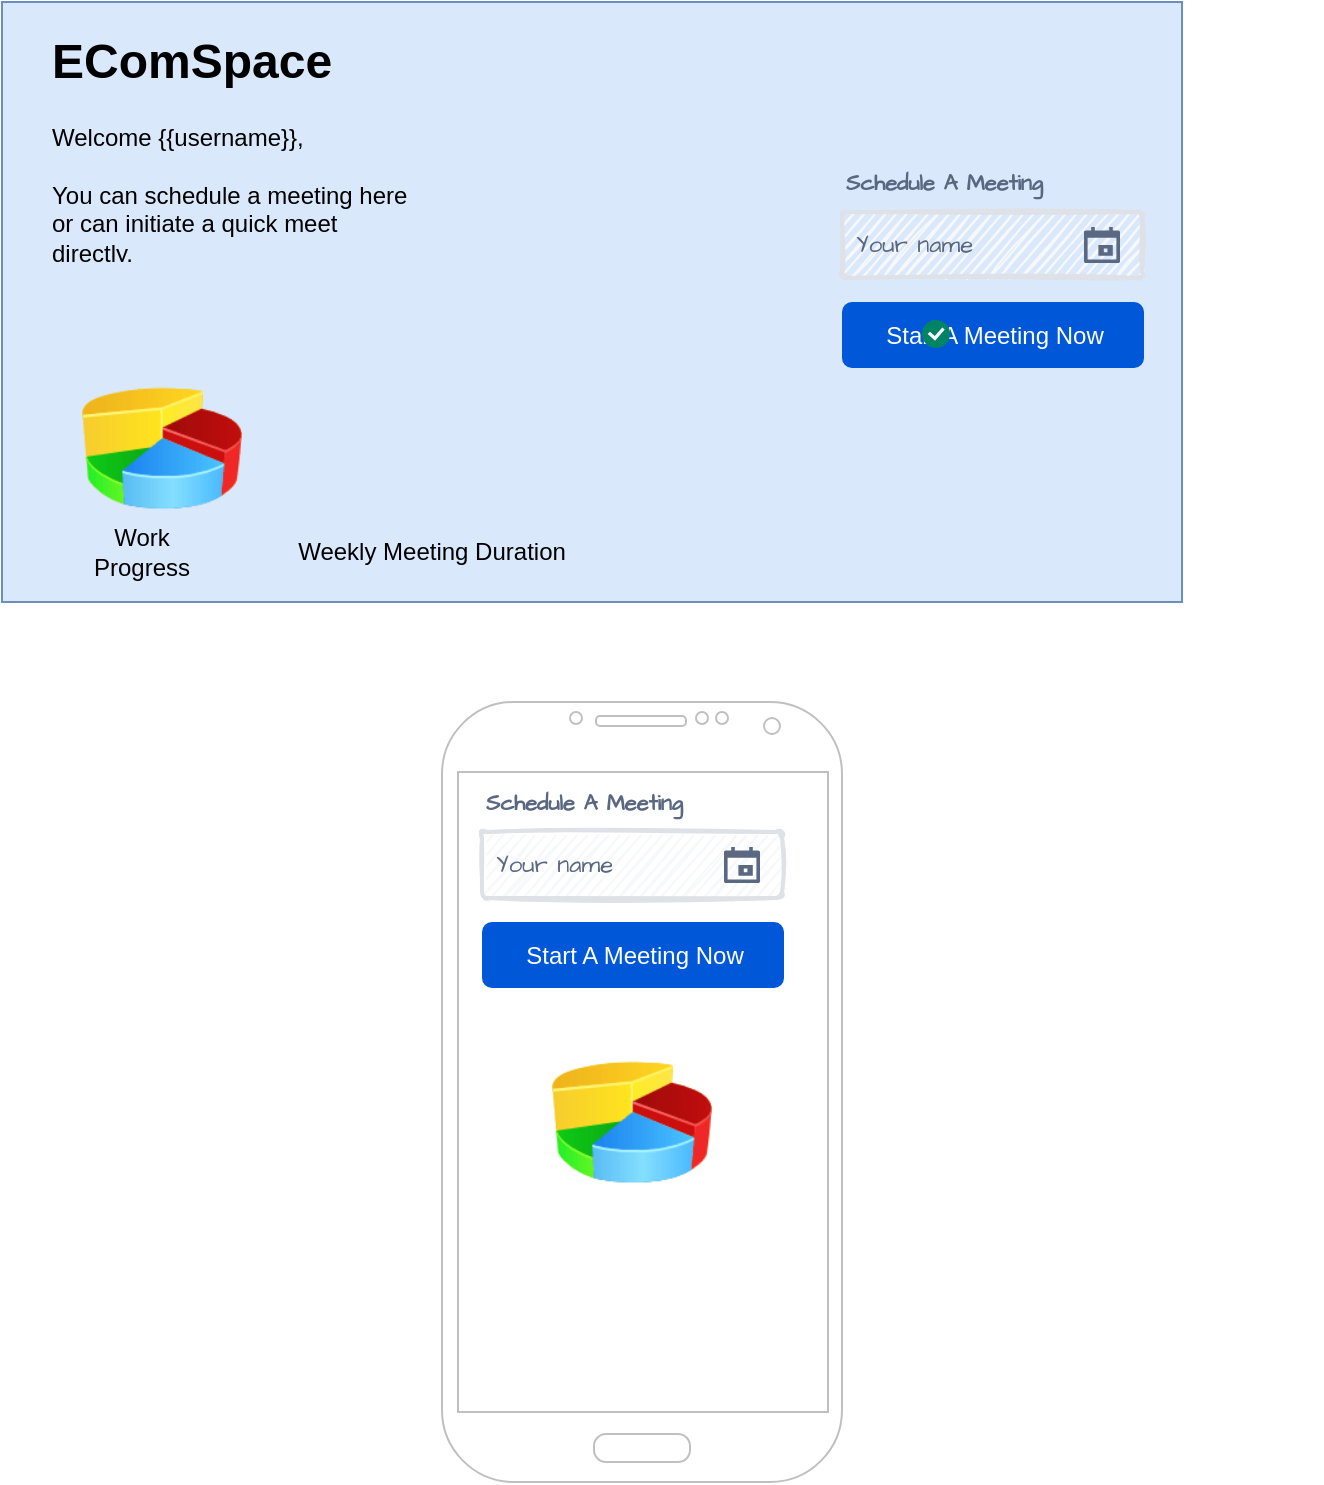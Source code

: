 <mxfile version="20.0.4" type="device" pages="8"><diagram id="eTEu7aNJaBz02vm9oGfY" name="dashbaord"><mxGraphModel dx="868" dy="450" grid="1" gridSize="10" guides="1" tooltips="1" connect="1" arrows="1" fold="1" page="1" pageScale="1" pageWidth="850" pageHeight="1100" math="0" shadow="0"><root><mxCell id="0"/><mxCell id="1" parent="0"/><mxCell id="PD7ziKHGAHOP112lR3VW-1" value="" style="rounded=0;whiteSpace=wrap;html=1;fillColor=#dae8fc;strokeColor=#6c8ebf;" parent="1" vertex="1"><mxGeometry x="110" y="50" width="590" height="300" as="geometry"/></mxCell><mxCell id="PD7ziKHGAHOP112lR3VW-2" value="&lt;h1&gt;EComSpace&lt;/h1&gt;&lt;div&gt;Welcome {{username}},&lt;/div&gt;&lt;div&gt;&lt;br&gt;&lt;/div&gt;&lt;div&gt;You can schedule a meeting here or can initiate a quick meet directly,&lt;/div&gt;&lt;div&gt;&lt;br&gt;&lt;/div&gt;" style="text;html=1;strokeColor=none;fillColor=none;spacing=5;spacingTop=-20;whiteSpace=wrap;overflow=hidden;rounded=0;" parent="1" vertex="1"><mxGeometry x="130" y="60" width="190" height="120" as="geometry"/></mxCell><mxCell id="PD7ziKHGAHOP112lR3VW-4" value="Start A Meeting Now" style="rounded=1;fillColor=#0057D8;align=center;strokeColor=none;html=1;fontColor=#ffffff;fontSize=12;sketch=0;" parent="1" vertex="1"><mxGeometry x="530" y="200" width="151" height="33" as="geometry"/></mxCell><mxCell id="PD7ziKHGAHOP112lR3VW-5" value="" style="html=1;shadow=0;dashed=0;shape=mxgraph.atlassian.checkbox;fillColor=#008465;strokeColor=none;html=1;sketch=0;" parent="1" vertex="1"><mxGeometry x="570" y="209" width="14" height="14" as="geometry"/></mxCell><mxCell id="PD7ziKHGAHOP112lR3VW-6" value="Schedule A Meeting" style="fillColor=none;strokeColor=none;html=1;fontSize=11;fontStyle=0;align=left;fontColor=#596780;fontStyle=1;fontSize=11;sketch=1;hachureGap=4;pointerEvents=0;fontFamily=Architects Daughter;fontSource=https%3A%2F%2Ffonts.googleapis.com%2Fcss%3Ffamily%3DArchitects%2BDaughter;" parent="1" vertex="1"><mxGeometry x="530" y="130" width="240" height="20" as="geometry"/></mxCell><mxCell id="PD7ziKHGAHOP112lR3VW-7" value="Your name" style="rounded=1;arcSize=9;fillColor=#F7F8F9;align=left;spacingLeft=5;strokeColor=#DEE1E6;html=1;strokeWidth=2;fontColor=#596780;fontSize=12;sketch=1;hachureGap=4;pointerEvents=0;fontFamily=Architects Daughter;fontSource=https%3A%2F%2Ffonts.googleapis.com%2Fcss%3Ffamily%3DArchitects%2BDaughter;" parent="1" vertex="1"><mxGeometry x="530" y="155" width="150" height="33" as="geometry"/></mxCell><mxCell id="PD7ziKHGAHOP112lR3VW-8" value="" style="shape=mxgraph.gmdl.calendar;fillColor=#5A6881;strokeColor=none;sketch=0;hachureGap=4;pointerEvents=0;fontFamily=Architects Daughter;fontSource=https%3A%2F%2Ffonts.googleapis.com%2Fcss%3Ffamily%3DArchitects%2BDaughter;fontSize=20;" parent="PD7ziKHGAHOP112lR3VW-7" vertex="1"><mxGeometry x="1" y="0.5" width="18" height="18" relative="1" as="geometry"><mxPoint x="-29" y="-9" as="offset"/></mxGeometry></mxCell><mxCell id="PD7ziKHGAHOP112lR3VW-9" value="" style="image;html=1;image=img/lib/clip_art/finance/Pie_Chart_128x128.png" parent="1" vertex="1"><mxGeometry x="150" y="233" width="80" height="80" as="geometry"/></mxCell><mxCell id="PD7ziKHGAHOP112lR3VW-10" value="" style="shape=image;html=1;verticalAlign=top;verticalLabelPosition=bottom;labelBackgroundColor=#ffffff;imageAspect=0;aspect=fixed;image=https://cdn1.iconfinder.com/data/icons/user-interface-flat-5/32/Bar_bar_chart_chart_diagram_ui_user_interface_web-128.png" parent="1" vertex="1"><mxGeometry x="260" y="209" width="103" height="103" as="geometry"/></mxCell><mxCell id="PD7ziKHGAHOP112lR3VW-11" value="Work Progress" style="text;html=1;strokeColor=none;fillColor=none;align=center;verticalAlign=middle;whiteSpace=wrap;rounded=0;" parent="1" vertex="1"><mxGeometry x="150" y="310" width="60" height="30" as="geometry"/></mxCell><mxCell id="PD7ziKHGAHOP112lR3VW-12" value="Weekly Meeting Duration" style="text;html=1;strokeColor=none;fillColor=none;align=center;verticalAlign=middle;whiteSpace=wrap;rounded=0;" parent="1" vertex="1"><mxGeometry x="250" y="310" width="150" height="30" as="geometry"/></mxCell><mxCell id="PD7ziKHGAHOP112lR3VW-13" value="" style="verticalLabelPosition=bottom;verticalAlign=top;html=1;shadow=0;dashed=0;strokeWidth=1;shape=mxgraph.android.phone2;strokeColor=#c0c0c0;" parent="1" vertex="1"><mxGeometry x="330" y="400" width="200" height="390" as="geometry"/></mxCell><mxCell id="PD7ziKHGAHOP112lR3VW-14" value="Start A Meeting Now" style="rounded=1;fillColor=#0057D8;align=center;strokeColor=none;html=1;fontColor=#ffffff;fontSize=12;sketch=0;" parent="1" vertex="1"><mxGeometry x="350" y="510" width="151" height="33" as="geometry"/></mxCell><mxCell id="PD7ziKHGAHOP112lR3VW-15" value="Schedule A Meeting" style="fillColor=none;strokeColor=none;html=1;fontSize=11;fontStyle=0;align=left;fontColor=#596780;fontStyle=1;fontSize=11;sketch=1;hachureGap=4;pointerEvents=0;fontFamily=Architects Daughter;fontSource=https%3A%2F%2Ffonts.googleapis.com%2Fcss%3Ffamily%3DArchitects%2BDaughter;" parent="1" vertex="1"><mxGeometry x="350" y="440" width="240" height="20" as="geometry"/></mxCell><mxCell id="PD7ziKHGAHOP112lR3VW-16" value="Your name" style="rounded=1;arcSize=9;fillColor=#F7F8F9;align=left;spacingLeft=5;strokeColor=#DEE1E6;html=1;strokeWidth=2;fontColor=#596780;fontSize=12;sketch=1;hachureGap=4;pointerEvents=0;fontFamily=Architects Daughter;fontSource=https%3A%2F%2Ffonts.googleapis.com%2Fcss%3Ffamily%3DArchitects%2BDaughter;" parent="1" vertex="1"><mxGeometry x="350" y="465" width="150" height="33" as="geometry"/></mxCell><mxCell id="PD7ziKHGAHOP112lR3VW-17" value="" style="shape=mxgraph.gmdl.calendar;fillColor=#5A6881;strokeColor=none;sketch=0;hachureGap=4;pointerEvents=0;fontFamily=Architects Daughter;fontSource=https%3A%2F%2Ffonts.googleapis.com%2Fcss%3Ffamily%3DArchitects%2BDaughter;fontSize=20;" parent="PD7ziKHGAHOP112lR3VW-16" vertex="1"><mxGeometry x="1" y="0.5" width="18" height="18" relative="1" as="geometry"><mxPoint x="-29" y="-9" as="offset"/></mxGeometry></mxCell><mxCell id="PD7ziKHGAHOP112lR3VW-18" value="" style="image;html=1;image=img/lib/clip_art/finance/Pie_Chart_128x128.png" parent="1" vertex="1"><mxGeometry x="385" y="570" width="80" height="80" as="geometry"/></mxCell><mxCell id="PD7ziKHGAHOP112lR3VW-19" value="" style="shape=image;html=1;verticalAlign=top;verticalLabelPosition=bottom;labelBackgroundColor=#ffffff;imageAspect=0;aspect=fixed;image=https://cdn1.iconfinder.com/data/icons/user-interface-flat-5/32/Bar_bar_chart_chart_diagram_ui_user_interface_web-128.png" parent="1" vertex="1"><mxGeometry x="378.5" y="650" width="103" height="103" as="geometry"/></mxCell></root></mxGraphModel></diagram><diagram id="LirD-AmSB_r9Ipw9dyAq" name="lab architecture"><mxGraphModel dx="862" dy="450" grid="1" gridSize="10" guides="1" tooltips="1" connect="1" arrows="1" fold="1" page="1" pageScale="1" pageWidth="850" pageHeight="1100" math="0" shadow="0"><root><mxCell id="0"/><mxCell id="1" parent="0"/><mxCell id="6DUJpNvx_4Z-C-Z7ICOt-1" value="" style="aspect=fixed;html=1;points=[];align=center;image;fontSize=12;image=img/lib/azure2/azure_stack/User_Subscriptions.svg;" parent="1" vertex="1"><mxGeometry x="80" y="40" width="68" height="66" as="geometry"/></mxCell><mxCell id="6DUJpNvx_4Z-C-Z7ICOt-3" value="&lt;h1&gt;Customer&lt;/h1&gt;&lt;div&gt;Should be able to view list of all lab test available and their price&lt;/div&gt;&lt;div&gt;should be able to book a specific lab test appointment based on his /her schedule&lt;/div&gt;&lt;div&gt;should be able to pay for the service online /cash&lt;/div&gt;" style="text;html=1;strokeColor=none;fillColor=none;spacing=5;spacingTop=-20;whiteSpace=wrap;overflow=hidden;rounded=0;" parent="1" vertex="1"><mxGeometry x="60" y="110" width="360" height="120" as="geometry"/></mxCell><mxCell id="6DUJpNvx_4Z-C-Z7ICOt-4" value="" style="aspect=fixed;html=1;points=[];align=center;image;fontSize=12;image=img/lib/azure2/azure_stack/User_Subscriptions.svg;" parent="1" vertex="1"><mxGeometry x="80" y="250" width="68" height="66" as="geometry"/></mxCell><mxCell id="6DUJpNvx_4Z-C-Z7ICOt-5" value="&lt;h1&gt;Collection agent&lt;/h1&gt;&lt;div&gt;Should be able to view list of appointment&amp;nbsp;&lt;/div&gt;&lt;div&gt;should be able to select desired appointment based on location (pincode)&lt;/div&gt;&lt;div&gt;should be able to visit the location using GPS / Maps&lt;/div&gt;&lt;div&gt;should be able to see type of test booked by the end user (customer)&lt;/div&gt;" style="text;html=1;strokeColor=none;fillColor=none;spacing=5;spacingTop=-20;whiteSpace=wrap;overflow=hidden;rounded=0;" parent="1" vertex="1"><mxGeometry x="60" y="320" width="360" height="120" as="geometry"/></mxCell><mxCell id="6DUJpNvx_4Z-C-Z7ICOt-6" value="" style="html=1;verticalLabelPosition=bottom;align=center;labelBackgroundColor=#ffffff;verticalAlign=top;strokeWidth=2;strokeColor=#0080F0;shadow=0;dashed=0;shape=mxgraph.ios7.icons.smartphone;" parent="1" vertex="1"><mxGeometry x="62" y="550" width="38" height="70" as="geometry"/></mxCell><mxCell id="6DUJpNvx_4Z-C-Z7ICOt-7" value="" style="html=1;verticalLabelPosition=bottom;align=center;labelBackgroundColor=#ffffff;verticalAlign=top;strokeWidth=2;strokeColor=#0080F0;shadow=0;dashed=0;shape=mxgraph.ios7.icons.smartphone;" parent="1" vertex="1"><mxGeometry x="62" y="670" width="38" height="70" as="geometry"/></mxCell><mxCell id="6DUJpNvx_4Z-C-Z7ICOt-8" value="" style="html=1;verticalLabelPosition=bottom;align=center;labelBackgroundColor=#ffffff;verticalAlign=top;strokeWidth=2;strokeColor=#0080F0;shadow=0;dashed=0;shape=mxgraph.ios7.icons.smartphone;" parent="1" vertex="1"><mxGeometry x="500" y="550" width="118" height="70" as="geometry"/></mxCell><mxCell id="6DUJpNvx_4Z-C-Z7ICOt-9" value="" style="html=1;verticalLabelPosition=bottom;align=center;labelBackgroundColor=#ffffff;verticalAlign=top;strokeWidth=2;strokeColor=#0080F0;shadow=0;dashed=0;shape=mxgraph.ios7.icons.smartphone;" parent="1" vertex="1"><mxGeometry x="495" y="680" width="128" height="70" as="geometry"/></mxCell><mxCell id="6DUJpNvx_4Z-C-Z7ICOt-10" value="End User Mobile App" style="text;html=1;strokeColor=none;fillColor=none;align=center;verticalAlign=middle;whiteSpace=wrap;rounded=0;" parent="1" vertex="1"><mxGeometry x="130" y="570" width="140" height="30" as="geometry"/></mxCell><mxCell id="6DUJpNvx_4Z-C-Z7ICOt-11" value="Collection Agent&amp;nbsp; Mobile App" style="text;html=1;strokeColor=none;fillColor=none;align=center;verticalAlign=middle;whiteSpace=wrap;rounded=0;" parent="1" vertex="1"><mxGeometry x="120" y="690" width="140" height="30" as="geometry"/></mxCell><mxCell id="6DUJpNvx_4Z-C-Z7ICOt-12" value="Doctor Reporting Web App" style="text;html=1;strokeColor=none;fillColor=none;align=center;verticalAlign=middle;whiteSpace=wrap;rounded=0;" parent="1" vertex="1"><mxGeometry x="660" y="570" width="140" height="30" as="geometry"/></mxCell><mxCell id="6DUJpNvx_4Z-C-Z7ICOt-13" value="Admin Panel Web App" style="text;html=1;align=center;verticalAlign=middle;resizable=0;points=[];autosize=1;strokeColor=none;fillColor=none;" parent="1" vertex="1"><mxGeometry x="660" y="690" width="140" height="30" as="geometry"/></mxCell></root></mxGraphModel></diagram><diagram id="_dhSQhTavu68pK_cbkom" name="system design"><mxGraphModel dx="755" dy="391" grid="1" gridSize="10" guides="1" tooltips="1" connect="1" arrows="1" fold="1" page="1" pageScale="1" pageWidth="850" pageHeight="1100" math="0" shadow="0"><root><mxCell id="0"/><mxCell id="1" parent="0"/><mxCell id="f83TSKoUHEsWgbcBgyRm-4" value="" style="edgeStyle=orthogonalEdgeStyle;rounded=0;orthogonalLoop=1;jettySize=auto;html=1;" parent="1" source="f83TSKoUHEsWgbcBgyRm-1" target="f83TSKoUHEsWgbcBgyRm-3" edge="1"><mxGeometry relative="1" as="geometry"/></mxCell><mxCell id="Sg9opKR30_xBm1xTVF0n-7" style="edgeStyle=orthogonalEdgeStyle;rounded=0;orthogonalLoop=1;jettySize=auto;html=1;entryX=0;entryY=0.5;entryDx=0;entryDy=0;" edge="1" parent="1" source="f83TSKoUHEsWgbcBgyRm-1" target="Sg9opKR30_xBm1xTVF0n-5"><mxGeometry relative="1" as="geometry"/></mxCell><mxCell id="Sg9opKR30_xBm1xTVF0n-10" style="edgeStyle=orthogonalEdgeStyle;rounded=0;orthogonalLoop=1;jettySize=auto;html=1;entryX=0;entryY=0.5;entryDx=0;entryDy=0;" edge="1" parent="1" source="f83TSKoUHEsWgbcBgyRm-1" target="Sg9opKR30_xBm1xTVF0n-8"><mxGeometry relative="1" as="geometry"/></mxCell><mxCell id="f83TSKoUHEsWgbcBgyRm-1" value="" style="html=1;verticalLabelPosition=bottom;align=center;labelBackgroundColor=#ffffff;verticalAlign=top;strokeWidth=2;strokeColor=#0080F0;shadow=0;dashed=0;shape=mxgraph.ios7.icons.smartphone;" parent="1" vertex="1"><mxGeometry x="70" y="270" width="38" height="70" as="geometry"/></mxCell><mxCell id="f83TSKoUHEsWgbcBgyRm-2" value="End User Mobile App" style="text;html=1;strokeColor=none;fillColor=none;align=center;verticalAlign=middle;whiteSpace=wrap;rounded=0;" parent="1" vertex="1"><mxGeometry x="19" y="360" width="140" height="30" as="geometry"/></mxCell><mxCell id="Sg9opKR30_xBm1xTVF0n-6" value="" style="edgeStyle=orthogonalEdgeStyle;rounded=0;orthogonalLoop=1;jettySize=auto;html=1;" edge="1" parent="1" source="f83TSKoUHEsWgbcBgyRm-3" target="Sg9opKR30_xBm1xTVF0n-5"><mxGeometry relative="1" as="geometry"/></mxCell><mxCell id="Sg9opKR30_xBm1xTVF0n-18" value="" style="edgeStyle=orthogonalEdgeStyle;rounded=0;orthogonalLoop=1;jettySize=auto;html=1;" edge="1" parent="1" source="f83TSKoUHEsWgbcBgyRm-3" target="Sg9opKR30_xBm1xTVF0n-17"><mxGeometry relative="1" as="geometry"/></mxCell><mxCell id="f83TSKoUHEsWgbcBgyRm-3" value="PathLab API Server&amp;nbsp;&lt;br&gt;(Middleware)&lt;br&gt;&lt;br&gt;AuthService&lt;br&gt;Bug (Crahsed)" style="whiteSpace=wrap;html=1;verticalAlign=top;strokeColor=#0080F0;labelBackgroundColor=#ffffff;strokeWidth=2;shadow=0;dashed=0;" parent="1" vertex="1"><mxGeometry x="275" y="236.25" width="235" height="93.75" as="geometry"/></mxCell><mxCell id="f83TSKoUHEsWgbcBgyRm-5" value="1. List of all Lab test Available &lt;br&gt;should be visible in the app" style="text;html=1;align=center;verticalAlign=middle;resizable=0;points=[];autosize=1;strokeColor=none;fillColor=none;" parent="1" vertex="1"><mxGeometry x="19" y="395" width="180" height="40" as="geometry"/></mxCell><mxCell id="f83TSKoUHEsWgbcBgyRm-6" value="Database&lt;br&gt;(List of All test)" style="shape=cylinder3;whiteSpace=wrap;html=1;boundedLbl=1;backgroundOutline=1;size=15;fillColor=#dae8fc;strokeColor=#6c8ebf;" parent="1" vertex="1"><mxGeometry x="670" y="231.57" width="60" height="80" as="geometry"/></mxCell><mxCell id="Sg9opKR30_xBm1xTVF0n-1" value="7 July 2022" style="text;html=1;align=center;verticalAlign=middle;resizable=0;points=[];autosize=1;strokeColor=none;fillColor=none;" vertex="1" parent="1"><mxGeometry x="190" y="175" width="80" height="30" as="geometry"/></mxCell><mxCell id="Sg9opKR30_xBm1xTVF0n-2" value="4 Front end&amp;nbsp;&lt;br&gt;developer" style="text;html=1;align=center;verticalAlign=middle;resizable=0;points=[];autosize=1;strokeColor=none;fillColor=none;" vertex="1" parent="1"><mxGeometry x="35" y="200" width="90" height="40" as="geometry"/></mxCell><mxCell id="Sg9opKR30_xBm1xTVF0n-9" value="" style="edgeStyle=orthogonalEdgeStyle;rounded=0;orthogonalLoop=1;jettySize=auto;html=1;" edge="1" parent="1" source="Sg9opKR30_xBm1xTVF0n-5" target="Sg9opKR30_xBm1xTVF0n-8"><mxGeometry relative="1" as="geometry"/></mxCell><mxCell id="Sg9opKR30_xBm1xTVF0n-5" value="NotificationService" style="whiteSpace=wrap;html=1;verticalAlign=top;strokeColor=#0080F0;labelBackgroundColor=#ffffff;strokeWidth=2;shadow=0;dashed=0;" vertex="1" parent="1"><mxGeometry x="275" y="410" width="235" height="40" as="geometry"/></mxCell><mxCell id="Sg9opKR30_xBm1xTVF0n-8" value="CollectionService" style="whiteSpace=wrap;html=1;verticalAlign=top;strokeColor=#0080F0;labelBackgroundColor=#ffffff;strokeWidth=2;shadow=0;dashed=0;" vertex="1" parent="1"><mxGeometry x="275" y="530" width="235" height="40" as="geometry"/></mxCell><mxCell id="Sg9opKR30_xBm1xTVF0n-13" value="Database&lt;br&gt;(List of All test) (Crashed)" style="shape=cylinder3;whiteSpace=wrap;html=1;boundedLbl=1;backgroundOutline=1;size=15;fillColor=#dae8fc;strokeColor=#6c8ebf;" vertex="1" parent="1"><mxGeometry x="670" y="125" width="60" height="80" as="geometry"/></mxCell><mxCell id="Sg9opKR30_xBm1xTVF0n-15" value="Database&lt;br&gt;(List of All test)" style="shape=cylinder3;whiteSpace=wrap;html=1;boundedLbl=1;backgroundOutline=1;size=15;fillColor=#dae8fc;strokeColor=#6c8ebf;" vertex="1" parent="1"><mxGeometry x="680" y="340" width="60" height="80" as="geometry"/></mxCell><mxCell id="Sg9opKR30_xBm1xTVF0n-19" value="" style="edgeStyle=orthogonalEdgeStyle;rounded=0;orthogonalLoop=1;jettySize=auto;html=1;" edge="1" parent="1" source="Sg9opKR30_xBm1xTVF0n-17" target="f83TSKoUHEsWgbcBgyRm-6"><mxGeometry relative="1" as="geometry"/></mxCell><mxCell id="Sg9opKR30_xBm1xTVF0n-22" style="edgeStyle=orthogonalEdgeStyle;rounded=0;orthogonalLoop=1;jettySize=auto;html=1;" edge="1" parent="1" source="Sg9opKR30_xBm1xTVF0n-17" target="Sg9opKR30_xBm1xTVF0n-13"><mxGeometry relative="1" as="geometry"><Array as="points"><mxPoint x="570" y="165"/></Array></mxGeometry></mxCell><mxCell id="Sg9opKR30_xBm1xTVF0n-23" style="edgeStyle=orthogonalEdgeStyle;rounded=0;orthogonalLoop=1;jettySize=auto;html=1;" edge="1" parent="1" source="Sg9opKR30_xBm1xTVF0n-17" target="Sg9opKR30_xBm1xTVF0n-15"><mxGeometry relative="1" as="geometry"><Array as="points"><mxPoint x="570" y="395"/></Array></mxGeometry></mxCell><mxCell id="Sg9opKR30_xBm1xTVF0n-17" value="Load Balancer" style="whiteSpace=wrap;html=1;verticalAlign=top;strokeColor=#0080F0;labelBackgroundColor=#ffffff;strokeWidth=2;shadow=0;dashed=0;" vertex="1" parent="1"><mxGeometry x="520" y="253.13" width="90" height="36.88" as="geometry"/></mxCell><mxCell id="Sg9opKR30_xBm1xTVF0n-24" value="Micro&lt;br&gt;Front&lt;br&gt;End" style="text;html=1;align=center;verticalAlign=middle;resizable=0;points=[];autosize=1;strokeColor=none;fillColor=none;" vertex="1" parent="1"><mxGeometry x="10" y="275" width="50" height="60" as="geometry"/></mxCell></root></mxGraphModel></diagram><diagram id="xTMoOxdMxyxsDv0nEBeb" name="microfrontend"><mxGraphModel dx="868" dy="450" grid="1" gridSize="10" guides="1" tooltips="1" connect="1" arrows="1" fold="1" page="1" pageScale="1" pageWidth="850" pageHeight="1100" math="0" shadow="0"><root><mxCell id="0"/><mxCell id="1" parent="0"/><mxCell id="zK-2mYisQdlIujhYFRI4-1" value="" style="html=1;verticalLabelPosition=bottom;align=center;labelBackgroundColor=#ffffff;verticalAlign=top;strokeWidth=2;strokeColor=#0080F0;shadow=0;dashed=0;shape=mxgraph.ios7.icons.smartphone;" vertex="1" parent="1"><mxGeometry x="230" y="200" width="150" height="290" as="geometry"/></mxCell><mxCell id="zK-2mYisQdlIujhYFRI4-2" value="Promotion" style="rounded=0;whiteSpace=wrap;html=1;" vertex="1" parent="1"><mxGeometry x="245" y="250" width="120" height="60" as="geometry"/></mxCell><mxCell id="zK-2mYisQdlIujhYFRI4-3" value="List of All Test" style="rounded=0;whiteSpace=wrap;html=1;" vertex="1" parent="1"><mxGeometry x="245" y="330" width="120" height="110" as="geometry"/></mxCell><mxCell id="zK-2mYisQdlIujhYFRI4-4" value="" style="shape=image;html=1;verticalAlign=top;verticalLabelPosition=bottom;labelBackgroundColor=#ffffff;imageAspect=0;aspect=fixed;image=https://cdn4.iconfinder.com/data/icons/evil-icons-user-interface/64/menu-128.png" vertex="1" parent="1"><mxGeometry x="230" y="200" width="30" height="30" as="geometry"/></mxCell><mxCell id="zK-2mYisQdlIujhYFRI4-5" value="Home&lt;br&gt;Test&lt;br&gt;My Appointment&lt;br&gt;My Reorts&lt;br&gt;My History" style="whiteSpace=wrap;html=1;" vertex="1" parent="1"><mxGeometry x="100" y="230" width="120" height="220" as="geometry"/></mxCell><mxCell id="zK-2mYisQdlIujhYFRI4-6" value="MIcrofrontend" style="text;html=1;align=center;verticalAlign=middle;resizable=0;points=[];autosize=1;strokeColor=none;fillColor=none;" vertex="1" parent="1"><mxGeometry x="240" y="145" width="100" height="30" as="geometry"/></mxCell><mxCell id="zK-2mYisQdlIujhYFRI4-9" value="" style="edgeStyle=orthogonalEdgeStyle;rounded=0;orthogonalLoop=1;jettySize=auto;html=1;" edge="1" parent="1" source="zK-2mYisQdlIujhYFRI4-7" target="zK-2mYisQdlIujhYFRI4-8"><mxGeometry relative="1" as="geometry"/></mxCell><mxCell id="zK-2mYisQdlIujhYFRI4-7" value="SideBarApp" style="whiteSpace=wrap;html=1;" vertex="1" parent="1"><mxGeometry x="550" y="220" width="120" height="60" as="geometry"/></mxCell><mxCell id="zK-2mYisQdlIujhYFRI4-11" value="" style="edgeStyle=orthogonalEdgeStyle;rounded=0;orthogonalLoop=1;jettySize=auto;html=1;" edge="1" parent="1" source="zK-2mYisQdlIujhYFRI4-8" target="zK-2mYisQdlIujhYFRI4-10"><mxGeometry relative="1" as="geometry"/></mxCell><mxCell id="zK-2mYisQdlIujhYFRI4-8" value="PromotionApp" style="whiteSpace=wrap;html=1;" vertex="1" parent="1"><mxGeometry x="550" y="360" width="120" height="60" as="geometry"/></mxCell><mxCell id="zK-2mYisQdlIujhYFRI4-10" value="TestCardApp" style="whiteSpace=wrap;html=1;" vertex="1" parent="1"><mxGeometry x="550" y="500" width="120" height="60" as="geometry"/></mxCell><mxCell id="zK-2mYisQdlIujhYFRI4-12" value=".APK, .IPA" style="text;html=1;align=center;verticalAlign=middle;resizable=0;points=[];autosize=1;strokeColor=none;fillColor=none;" vertex="1" parent="1"><mxGeometry x="220" y="525" width="80" height="30" as="geometry"/></mxCell><mxCell id="zK-2mYisQdlIujhYFRI4-13" value="Flutter" style="text;html=1;align=center;verticalAlign=middle;resizable=0;points=[];autosize=1;" vertex="1" parent="1"><mxGeometry x="685" y="239" width="60" height="30" as="geometry"/></mxCell><mxCell id="zK-2mYisQdlIujhYFRI4-14" value="ReactNative" style="text;html=1;align=center;verticalAlign=middle;resizable=0;points=[];autosize=1;strokeColor=none;fillColor=none;" vertex="1" parent="1"><mxGeometry x="670" y="370" width="90" height="30" as="geometry"/></mxCell><mxCell id="zK-2mYisQdlIujhYFRI4-15" value="ReactNative" style="text;html=1;align=center;verticalAlign=middle;resizable=0;points=[];autosize=1;strokeColor=none;fillColor=none;" vertex="1" parent="1"><mxGeometry x="670" y="515" width="90" height="30" as="geometry"/></mxCell></root></mxGraphModel></diagram><diagram id="hQWb13KFwVuYU8UcH-iG" name="frontend"><mxGraphModel dx="868" dy="450" grid="1" gridSize="10" guides="1" tooltips="1" connect="1" arrows="1" fold="1" page="1" pageScale="1" pageWidth="850" pageHeight="1100" math="0" shadow="0"><root><mxCell id="0"/><mxCell id="1" parent="0"/><mxCell id="f3Xqd4r9DT9_v9hqsH1j-3" value="" style="edgeStyle=orthogonalEdgeStyle;rounded=0;orthogonalLoop=1;jettySize=auto;html=1;fontSize=15;" edge="1" parent="1" source="f3Xqd4r9DT9_v9hqsH1j-1" target="f3Xqd4r9DT9_v9hqsH1j-2"><mxGeometry relative="1" as="geometry"/></mxCell><mxCell id="f3Xqd4r9DT9_v9hqsH1j-1" value="&lt;font style=&quot;font-size: 15px;&quot;&gt;FrontEnd Development&lt;/font&gt;" style="text;html=1;align=center;verticalAlign=middle;resizable=0;points=[];autosize=1;strokeColor=#6c8ebf;fillColor=#dae8fc;" vertex="1" parent="1"><mxGeometry x="310" y="30" width="180" height="30" as="geometry"/></mxCell><mxCell id="f3Xqd4r9DT9_v9hqsH1j-5" value="" style="edgeStyle=orthogonalEdgeStyle;rounded=0;orthogonalLoop=1;jettySize=auto;html=1;fontSize=15;" edge="1" parent="1" source="f3Xqd4r9DT9_v9hqsH1j-2" target="f3Xqd4r9DT9_v9hqsH1j-4"><mxGeometry relative="1" as="geometry"/></mxCell><mxCell id="f3Xqd4r9DT9_v9hqsH1j-2" value="&lt;font style=&quot;font-size: 15px;&quot;&gt;FrontEnd Technologies&lt;/font&gt;" style="text;html=1;align=center;verticalAlign=middle;resizable=0;points=[];autosize=1;strokeColor=#6c8ebf;fillColor=#dae8fc;" vertex="1" parent="1"><mxGeometry x="310" y="140" width="180" height="30" as="geometry"/></mxCell><mxCell id="f3Xqd4r9DT9_v9hqsH1j-9" value="" style="edgeStyle=orthogonalEdgeStyle;rounded=0;orthogonalLoop=1;jettySize=auto;html=1;fontSize=15;" edge="1" parent="1" source="f3Xqd4r9DT9_v9hqsH1j-4" target="f3Xqd4r9DT9_v9hqsH1j-8"><mxGeometry relative="1" as="geometry"/></mxCell><mxCell id="f3Xqd4r9DT9_v9hqsH1j-4" value="&lt;font style=&quot;font-size: 15px;&quot;&gt;FrontEnd Application&lt;/font&gt;" style="text;html=1;align=center;verticalAlign=middle;resizable=0;points=[];autosize=1;strokeColor=#6c8ebf;fillColor=#dae8fc;" vertex="1" parent="1"><mxGeometry x="320" y="250" width="160" height="30" as="geometry"/></mxCell><mxCell id="f3Xqd4r9DT9_v9hqsH1j-8" value="consume client device resources" style="shape=document;whiteSpace=wrap;html=1;boundedLbl=1;fillColor=#dae8fc;strokeColor=#6c8ebf;gradientColor=none;" vertex="1" parent="1"><mxGeometry x="580" y="225" width="120" height="80" as="geometry"/></mxCell><mxCell id="wBqUs1ebJF7Kta9JV33f-7" style="edgeStyle=orthogonalEdgeStyle;rounded=0;orthogonalLoop=1;jettySize=auto;html=1;fontSize=15;" edge="1" parent="1" source="wBqUs1ebJF7Kta9JV33f-1"><mxGeometry relative="1" as="geometry"><mxPoint x="540" y="690" as="targetPoint"/></mxGeometry></mxCell><mxCell id="wBqUs1ebJF7Kta9JV33f-8" value="HTML, CSS, Javascript, Assest" style="edgeLabel;html=1;align=center;verticalAlign=middle;resizable=0;points=[];fontSize=15;" vertex="1" connectable="0" parent="wBqUs1ebJF7Kta9JV33f-7"><mxGeometry x="0.121" y="3" relative="1" as="geometry"><mxPoint as="offset"/></mxGeometry></mxCell><mxCell id="wBqUs1ebJF7Kta9JV33f-1" value="" style="aspect=fixed;perimeter=ellipsePerimeter;html=1;align=center;shadow=0;dashed=0;spacingTop=3;image;image=img/lib/active_directory/web_server.svg;fontSize=15;" vertex="1" parent="1"><mxGeometry x="260" y="380" width="160" height="200" as="geometry"/></mxCell><mxCell id="wBqUs1ebJF7Kta9JV33f-10" style="edgeStyle=orthogonalEdgeStyle;rounded=0;orthogonalLoop=1;jettySize=auto;html=1;fontSize=15;" edge="1" parent="1" source="wBqUs1ebJF7Kta9JV33f-2" target="wBqUs1ebJF7Kta9JV33f-1"><mxGeometry relative="1" as="geometry"/></mxCell><mxCell id="wBqUs1ebJF7Kta9JV33f-2" value="" style="strokeWidth=1;shadow=0;dashed=0;align=center;html=1;shape=mxgraph.mockup.containers.browserWindow;rSize=0;strokeColor=#666666;strokeColor2=#008cff;strokeColor3=#c4c4c4;mainText=,;recursiveResize=0;fontSize=15;" vertex="1" parent="1"><mxGeometry x="90" y="700" width="550" height="380" as="geometry"/></mxCell><mxCell id="wBqUs1ebJF7Kta9JV33f-3" value="Page 1" style="strokeWidth=1;shadow=0;dashed=0;align=center;html=1;shape=mxgraph.mockup.containers.anchor;fontSize=17;fontColor=#666666;align=left;" vertex="1" parent="wBqUs1ebJF7Kta9JV33f-2"><mxGeometry x="60" y="12" width="110" height="26" as="geometry"/></mxCell><mxCell id="wBqUs1ebJF7Kta9JV33f-4" value="https://www.draw.io" style="strokeWidth=1;shadow=0;dashed=0;align=center;html=1;shape=mxgraph.mockup.containers.anchor;rSize=0;fontSize=17;fontColor=#666666;align=left;" vertex="1" parent="wBqUs1ebJF7Kta9JV33f-2"><mxGeometry x="130" y="60" width="250" height="26" as="geometry"/></mxCell><mxCell id="wBqUs1ebJF7Kta9JV33f-6" value="FrontEnd Application/ Client Application" style="text;html=1;align=center;verticalAlign=middle;resizable=0;points=[];autosize=1;strokeColor=none;fillColor=none;fontSize=15;" vertex="1" parent="1"><mxGeometry x="365" y="445" width="290" height="30" as="geometry"/></mxCell><mxCell id="wBqUs1ebJF7Kta9JV33f-15" style="edgeStyle=orthogonalEdgeStyle;rounded=0;orthogonalLoop=1;jettySize=auto;html=1;entryX=0.078;entryY=-0.008;entryDx=0;entryDy=0;entryPerimeter=0;fontSize=15;" edge="1" parent="1" source="wBqUs1ebJF7Kta9JV33f-9" target="wBqUs1ebJF7Kta9JV33f-2"><mxGeometry relative="1" as="geometry"/></mxCell><mxCell id="wBqUs1ebJF7Kta9JV33f-16" value="CSS,HTML,Javascript" style="edgeLabel;html=1;align=center;verticalAlign=middle;resizable=0;points=[];fontSize=15;" vertex="1" connectable="0" parent="wBqUs1ebJF7Kta9JV33f-15"><mxGeometry x="-0.249" y="-2" relative="1" as="geometry"><mxPoint as="offset"/></mxGeometry></mxCell><mxCell id="wBqUs1ebJF7Kta9JV33f-9" value="Server Side Application" style="text;html=1;align=center;verticalAlign=middle;resizable=0;points=[];autosize=1;strokeColor=none;fillColor=none;fontSize=15;" vertex="1" parent="1"><mxGeometry x="50" y="445" width="180" height="30" as="geometry"/></mxCell><mxCell id="wBqUs1ebJF7Kta9JV33f-11" value="Container (Tomcat/JBoss/IIS)" style="whiteSpace=wrap;html=1;fontSize=15;" vertex="1" parent="1"><mxGeometry x="80" y="285" width="120" height="60" as="geometry"/></mxCell><mxCell id="wBqUs1ebJF7Kta9JV33f-12" value="" style="verticalLabelPosition=bottom;sketch=0;aspect=fixed;html=1;verticalAlign=top;strokeColor=none;align=center;outlineConnect=0;shape=mxgraph.citrix.process;fontSize=15;" vertex="1" parent="1"><mxGeometry x="180" y="360" width="52" height="62" as="geometry"/></mxCell><mxCell id="wBqUs1ebJF7Kta9JV33f-13" value="index.jsp" style="text;html=1;align=center;verticalAlign=middle;resizable=0;points=[];autosize=1;strokeColor=none;fillColor=none;fontSize=15;" vertex="1" parent="1"><mxGeometry x="100" y="345" width="80" height="30" as="geometry"/></mxCell><mxCell id="wBqUs1ebJF7Kta9JV33f-17" value="Tools Needs for Frontend Developer&lt;br&gt;&lt;br&gt;&lt;br&gt;&lt;br&gt;" style="text;html=1;align=center;verticalAlign=middle;resizable=0;points=[];autosize=1;strokeColor=none;fillColor=none;fontSize=15;" vertex="1" parent="1"><mxGeometry x="230" y="1055" width="260" height="90" as="geometry"/></mxCell><mxCell id="wBqUs1ebJF7Kta9JV33f-18" value="&lt;h1&gt;Requirements for FE Dev&lt;/h1&gt;&lt;div&gt;1. Form Controls (Dynamic Form, Form State, Validation)&amp;nbsp;&lt;/div&gt;&lt;div&gt;2. Communication with External Server (RestAPI/Web Server) , axios/fetch&lt;/div&gt;&lt;div&gt;3. State Management&lt;/div&gt;&lt;div&gt;4. Localization&amp;nbsp;&lt;/div&gt;&lt;div&gt;&lt;br&gt;&lt;/div&gt;" style="text;html=1;strokeColor=none;fillColor=none;spacing=5;spacingTop=-20;whiteSpace=wrap;overflow=hidden;rounded=0;fontSize=15;" vertex="1" parent="1"><mxGeometry x="140" y="1180" width="470" height="240" as="geometry"/></mxCell></root></mxGraphModel></diagram><diagram id="cQxjMvei9m1Kepi-VfwK" name="Page-6"><mxGraphModel dx="868" dy="450" grid="1" gridSize="10" guides="1" tooltips="1" connect="1" arrows="1" fold="1" page="1" pageScale="1" pageWidth="850" pageHeight="1100" math="0" shadow="0"><root><mxCell id="0"/><mxCell id="1" parent="0"/><mxCell id="cD5V_3ZsPv6M9yPfHKSC-3" value="" style="edgeStyle=orthogonalEdgeStyle;rounded=0;orthogonalLoop=1;jettySize=auto;html=1;fontSize=15;" parent="1" source="cD5V_3ZsPv6M9yPfHKSC-1" target="cD5V_3ZsPv6M9yPfHKSC-2" edge="1"><mxGeometry relative="1" as="geometry"/></mxCell><mxCell id="cD5V_3ZsPv6M9yPfHKSC-1" value="Frontend App" style="rounded=0;whiteSpace=wrap;html=1;fontSize=15;" parent="1" vertex="1"><mxGeometry x="130" y="130" width="120" height="60" as="geometry"/></mxCell><mxCell id="cD5V_3ZsPv6M9yPfHKSC-8" value="" style="edgeStyle=orthogonalEdgeStyle;rounded=0;orthogonalLoop=1;jettySize=auto;html=1;fontSize=15;" parent="1" source="cD5V_3ZsPv6M9yPfHKSC-2" target="cD5V_3ZsPv6M9yPfHKSC-7" edge="1"><mxGeometry relative="1" as="geometry"/></mxCell><mxCell id="cD5V_3ZsPv6M9yPfHKSC-2" value="Middleware App" style="rounded=0;whiteSpace=wrap;html=1;fontSize=15;" parent="1" vertex="1"><mxGeometry x="330" y="130" width="120" height="60" as="geometry"/></mxCell><mxCell id="cD5V_3ZsPv6M9yPfHKSC-4" value="Database (Oracle)" style="rounded=0;whiteSpace=wrap;html=1;fontSize=15;" parent="1" vertex="1"><mxGeometry x="660" y="50" width="120" height="60" as="geometry"/></mxCell><mxCell id="cD5V_3ZsPv6M9yPfHKSC-6" value="MongoDB" style="rounded=0;whiteSpace=wrap;html=1;fontSize=15;" parent="1" vertex="1"><mxGeometry x="670" y="210" width="120" height="60" as="geometry"/></mxCell><mxCell id="cD5V_3ZsPv6M9yPfHKSC-9" style="edgeStyle=orthogonalEdgeStyle;rounded=0;orthogonalLoop=1;jettySize=auto;html=1;fontSize=15;" parent="1" source="cD5V_3ZsPv6M9yPfHKSC-7" target="cD5V_3ZsPv6M9yPfHKSC-4" edge="1"><mxGeometry relative="1" as="geometry"/></mxCell><mxCell id="cD5V_3ZsPv6M9yPfHKSC-10" style="edgeStyle=orthogonalEdgeStyle;rounded=0;orthogonalLoop=1;jettySize=auto;html=1;fontSize=15;" parent="1" source="cD5V_3ZsPv6M9yPfHKSC-7" target="cD5V_3ZsPv6M9yPfHKSC-6" edge="1"><mxGeometry relative="1" as="geometry"/></mxCell><mxCell id="cD5V_3ZsPv6M9yPfHKSC-7" value="Repository Pattern(logic to interface with DB)" style="rounded=0;whiteSpace=wrap;html=1;fontSize=15;" parent="1" vertex="1"><mxGeometry x="490" y="130" width="120" height="60" as="geometry"/></mxCell><mxCell id="VPvS2n8oKl4p0TAKTzOg-3" value="" style="edgeStyle=orthogonalEdgeStyle;rounded=0;orthogonalLoop=1;jettySize=auto;html=1;" parent="1" source="VPvS2n8oKl4p0TAKTzOg-1" target="VPvS2n8oKl4p0TAKTzOg-2" edge="1"><mxGeometry relative="1" as="geometry"/></mxCell><mxCell id="VPvS2n8oKl4p0TAKTzOg-12" value="Keep Polling to Server" style="edgeLabel;html=1;align=center;verticalAlign=middle;resizable=0;points=[];" parent="VPvS2n8oKl4p0TAKTzOg-3" vertex="1" connectable="0"><mxGeometry x="0.811" y="-1" relative="1" as="geometry"><mxPoint as="offset"/></mxGeometry></mxCell><mxCell id="VPvS2n8oKl4p0TAKTzOg-5" value="" style="edgeStyle=orthogonalEdgeStyle;rounded=0;orthogonalLoop=1;jettySize=auto;html=1;" parent="1" source="VPvS2n8oKl4p0TAKTzOg-1" target="VPvS2n8oKl4p0TAKTzOg-4" edge="1"><mxGeometry relative="1" as="geometry"/></mxCell><mxCell id="VPvS2n8oKl4p0TAKTzOg-7" value="" style="edgeStyle=orthogonalEdgeStyle;rounded=0;orthogonalLoop=1;jettySize=auto;html=1;" parent="1" source="VPvS2n8oKl4p0TAKTzOg-1" target="VPvS2n8oKl4p0TAKTzOg-6" edge="1"><mxGeometry relative="1" as="geometry"/></mxCell><mxCell id="VPvS2n8oKl4p0TAKTzOg-9" value="" style="edgeStyle=orthogonalEdgeStyle;rounded=0;orthogonalLoop=1;jettySize=auto;html=1;" parent="1" source="VPvS2n8oKl4p0TAKTzOg-1" target="VPvS2n8oKl4p0TAKTzOg-8" edge="1"><mxGeometry relative="1" as="geometry"/></mxCell><mxCell id="VPvS2n8oKl4p0TAKTzOg-1" value="Server&lt;br&gt;IncomingMsgPool[]" style="rounded=0;whiteSpace=wrap;html=1;" parent="1" vertex="1"><mxGeometry x="305" y="340" width="120" height="60" as="geometry"/></mxCell><mxCell id="VPvS2n8oKl4p0TAKTzOg-2" value="Client B (Subcriber)" style="rounded=0;whiteSpace=wrap;html=1;" parent="1" vertex="1"><mxGeometry x="200" y="560" width="120" height="60" as="geometry"/></mxCell><mxCell id="VPvS2n8oKl4p0TAKTzOg-4" value="Client C (Subscriber)" style="rounded=0;whiteSpace=wrap;html=1;" parent="1" vertex="1"><mxGeometry x="420" y="560" width="120" height="60" as="geometry"/></mxCell><mxCell id="VPvS2n8oKl4p0TAKTzOg-6" value="Client D (Subscriber)" style="rounded=0;whiteSpace=wrap;html=1;" parent="1" vertex="1"><mxGeometry x="600" y="560" width="120" height="60" as="geometry"/></mxCell><mxCell id="VPvS2n8oKl4p0TAKTzOg-8" value="Client A" style="rounded=0;whiteSpace=wrap;html=1;" parent="1" vertex="1"><mxGeometry x="30" y="560" width="120" height="60" as="geometry"/></mxCell><mxCell id="VPvS2n8oKl4p0TAKTzOg-10" value="&lt;h1&gt;Possible Solution&lt;/h1&gt;&lt;div&gt;client A send Hi message to all&lt;/div&gt;&lt;div&gt;&lt;br&gt;&lt;/div&gt;&lt;div&gt;- Step 1: client a establish connection with the server&lt;/div&gt;&lt;div&gt;&lt;br&gt;&lt;/div&gt;&lt;div&gt;Step2: client A send http message to server endpoint&lt;/div&gt;&lt;div&gt;&lt;br&gt;&lt;/div&gt;&lt;div&gt;Step3: Server on recieving the message will trigger send Message Method&lt;/div&gt;" style="text;html=1;strokeColor=none;fillColor=none;spacing=5;spacingTop=-20;whiteSpace=wrap;overflow=hidden;rounded=0;" parent="1" vertex="1"><mxGeometry x="20" y="640" width="490" height="260" as="geometry"/></mxCell><mxCell id="VPvS2n8oKl4p0TAKTzOg-11" value="sendMsg()&lt;br&gt;recieveMsg()" style="text;html=1;align=center;verticalAlign=middle;resizable=0;points=[];autosize=1;strokeColor=none;fillColor=none;" parent="1" vertex="1"><mxGeometry x="305" y="290" width="90" height="40" as="geometry"/></mxCell><mxCell id="VPvS2n8oKl4p0TAKTzOg-13" value="setTimeOut((=&amp;gt;{&lt;br&gt;fetch(http://serverip:3000/incoming).then()&lt;br&gt;},1000)" style="text;html=1;align=center;verticalAlign=middle;resizable=0;points=[];autosize=1;strokeColor=none;fillColor=none;" parent="1" vertex="1"><mxGeometry x="485" y="650" width="250" height="60" as="geometry"/></mxCell></root></mxGraphModel></diagram><diagram id="Jyt93Q1rIODOgiNSDE6v" name="model"><mxGraphModel dx="2007" dy="600" grid="1" gridSize="10" guides="1" tooltips="1" connect="1" arrows="1" fold="1" page="1" pageScale="1" pageWidth="850" pageHeight="1100" math="0" shadow="0"><root><mxCell id="0"/><mxCell id="1" parent="0"/><mxCell id="7u3FetMQ6EtUOaJYsTUt-1" value="&lt;h1&gt;ECom DB Model&lt;/h1&gt;" style="text;html=1;strokeColor=none;fillColor=none;spacing=5;spacingTop=-20;whiteSpace=wrap;overflow=hidden;rounded=0;" vertex="1" parent="1"><mxGeometry x="40" y="20" width="190" height="120" as="geometry"/></mxCell><mxCell id="7u3FetMQ6EtUOaJYsTUt-3" value="&lt;font style=&quot;font-size: 14px;&quot;&gt;1. User login to the application&lt;/font&gt;" style="text;html=1;strokeColor=#6c8ebf;fillColor=#dae8fc;align=center;verticalAlign=middle;whiteSpace=wrap;rounded=0;" vertex="1" parent="1"><mxGeometry x="40" y="90" width="590" height="30" as="geometry"/></mxCell><mxCell id="7u3FetMQ6EtUOaJYsTUt-4" value="&lt;font style=&quot;font-size: 14px;&quot;&gt;2. User click on collegue name to initiate call&lt;/font&gt;" style="text;html=1;strokeColor=#6c8ebf;fillColor=#dae8fc;align=center;verticalAlign=middle;whiteSpace=wrap;rounded=0;" vertex="1" parent="1"><mxGeometry x="40" y="130" width="590" height="30" as="geometry"/></mxCell><mxCell id="7u3FetMQ6EtUOaJYsTUt-5" value="&lt;font style=&quot;font-size: 14px;&quot;&gt;3. can is established between both of the them. Any one can terminate the call&lt;/font&gt;" style="text;html=1;strokeColor=#6c8ebf;fillColor=#dae8fc;align=center;verticalAlign=middle;whiteSpace=wrap;rounded=0;" vertex="1" parent="1"><mxGeometry x="40" y="170" width="590" height="30" as="geometry"/></mxCell><mxCell id="7u3FetMQ6EtUOaJYsTUt-9" value="" style="edgeStyle=orthogonalEdgeStyle;rounded=0;orthogonalLoop=1;jettySize=auto;html=1;fontSize=14;" edge="1" parent="1" source="7u3FetMQ6EtUOaJYsTUt-6" target="7u3FetMQ6EtUOaJYsTUt-8"><mxGeometry relative="1" as="geometry"/></mxCell><mxCell id="7u3FetMQ6EtUOaJYsTUt-12" value="" style="edgeStyle=orthogonalEdgeStyle;rounded=0;orthogonalLoop=1;jettySize=auto;html=1;fontSize=14;" edge="1" parent="1" source="7u3FetMQ6EtUOaJYsTUt-6" target="7u3FetMQ6EtUOaJYsTUt-11"><mxGeometry relative="1" as="geometry"/></mxCell><mxCell id="7u3FetMQ6EtUOaJYsTUt-21" value="" style="edgeStyle=orthogonalEdgeStyle;rounded=0;orthogonalLoop=1;jettySize=auto;html=1;fontSize=14;" edge="1" parent="1" source="7u3FetMQ6EtUOaJYsTUt-6" target="7u3FetMQ6EtUOaJYsTUt-13"><mxGeometry relative="1" as="geometry"/></mxCell><mxCell id="7u3FetMQ6EtUOaJYsTUt-24" style="edgeStyle=orthogonalEdgeStyle;rounded=0;orthogonalLoop=1;jettySize=auto;html=1;fontSize=14;" edge="1" parent="1" source="7u3FetMQ6EtUOaJYsTUt-6" target="7u3FetMQ6EtUOaJYsTUt-15"><mxGeometry relative="1" as="geometry"/></mxCell><mxCell id="7u3FetMQ6EtUOaJYsTUt-6" value="User" style="rounded=1;arcSize=10;whiteSpace=wrap;html=1;align=center;fontSize=14;" vertex="1" parent="1"><mxGeometry x="100" y="310" width="100" height="40" as="geometry"/></mxCell><mxCell id="7u3FetMQ6EtUOaJYsTUt-17" style="edgeStyle=orthogonalEdgeStyle;rounded=0;orthogonalLoop=1;jettySize=auto;html=1;fontSize=14;" edge="1" parent="1" source="7u3FetMQ6EtUOaJYsTUt-7" target="7u3FetMQ6EtUOaJYsTUt-16"><mxGeometry relative="1" as="geometry"/></mxCell><mxCell id="7u3FetMQ6EtUOaJYsTUt-19" value="" style="edgeStyle=orthogonalEdgeStyle;rounded=0;orthogonalLoop=1;jettySize=auto;html=1;fontSize=14;" edge="1" parent="1" source="7u3FetMQ6EtUOaJYsTUt-7" target="7u3FetMQ6EtUOaJYsTUt-18"><mxGeometry relative="1" as="geometry"/></mxCell><mxCell id="7u3FetMQ6EtUOaJYsTUt-22" style="edgeStyle=orthogonalEdgeStyle;rounded=0;orthogonalLoop=1;jettySize=auto;html=1;fontSize=14;" edge="1" parent="1" source="7u3FetMQ6EtUOaJYsTUt-7" target="7u3FetMQ6EtUOaJYsTUt-13"><mxGeometry relative="1" as="geometry"/></mxCell><mxCell id="7u3FetMQ6EtUOaJYsTUt-26" value="" style="edgeStyle=orthogonalEdgeStyle;rounded=0;orthogonalLoop=1;jettySize=auto;html=1;fontSize=14;" edge="1" parent="1" source="7u3FetMQ6EtUOaJYsTUt-7" target="7u3FetMQ6EtUOaJYsTUt-25"><mxGeometry relative="1" as="geometry"/></mxCell><mxCell id="7u3FetMQ6EtUOaJYsTUt-27" style="edgeStyle=orthogonalEdgeStyle;rounded=0;orthogonalLoop=1;jettySize=auto;html=1;fontSize=14;" edge="1" parent="1" source="7u3FetMQ6EtUOaJYsTUt-7"><mxGeometry relative="1" as="geometry"><mxPoint x="600" y="400" as="targetPoint"/></mxGeometry></mxCell><mxCell id="7u3FetMQ6EtUOaJYsTUt-7" value="credential" style="rounded=1;arcSize=10;whiteSpace=wrap;html=1;align=center;fontSize=14;" vertex="1" parent="1"><mxGeometry x="490" y="310" width="100" height="40" as="geometry"/></mxCell><mxCell id="7u3FetMQ6EtUOaJYsTUt-8" value="firstName" style="ellipse;whiteSpace=wrap;html=1;fontSize=14;rounded=1;arcSize=10;" vertex="1" parent="1"><mxGeometry x="90" y="380" width="120" height="60" as="geometry"/></mxCell><mxCell id="7u3FetMQ6EtUOaJYsTUt-11" value="lastName" style="ellipse;whiteSpace=wrap;html=1;fontSize=14;rounded=1;arcSize=10;" vertex="1" parent="1"><mxGeometry x="90" y="230" width="120" height="60" as="geometry"/></mxCell><mxCell id="7u3FetMQ6EtUOaJYsTUt-13" value="id" style="ellipse;whiteSpace=wrap;html=1;fontSize=14;rounded=1;arcSize=10;" vertex="1" parent="1"><mxGeometry x="250" y="300" width="120" height="60" as="geometry"/></mxCell><mxCell id="7u3FetMQ6EtUOaJYsTUt-15" value="email" style="ellipse;whiteSpace=wrap;html=1;fontSize=14;rounded=1;arcSize=10;" vertex="1" parent="1"><mxGeometry x="-70" y="380" width="120" height="60" as="geometry"/></mxCell><mxCell id="7u3FetMQ6EtUOaJYsTUt-16" value="password" style="ellipse;whiteSpace=wrap;html=1;fontSize=14;rounded=1;arcSize=10;" vertex="1" parent="1"><mxGeometry x="420" y="370" width="120" height="60" as="geometry"/></mxCell><mxCell id="7u3FetMQ6EtUOaJYsTUt-18" value="email" style="ellipse;whiteSpace=wrap;html=1;fontSize=14;rounded=1;arcSize=10;" vertex="1" parent="1"><mxGeometry x="660" y="300" width="120" height="60" as="geometry"/></mxCell><mxCell id="7u3FetMQ6EtUOaJYsTUt-25" value="access_token" style="ellipse;whiteSpace=wrap;html=1;fontSize=14;rounded=1;arcSize=10;" vertex="1" parent="1"><mxGeometry x="480" y="230" width="120" height="60" as="geometry"/></mxCell><mxCell id="7u3FetMQ6EtUOaJYsTUt-28" value="refresh_token" style="ellipse;whiteSpace=wrap;html=1;fontSize=14;rounded=1;arcSize=10;" vertex="1" parent="1"><mxGeometry x="550" y="400" width="120" height="60" as="geometry"/></mxCell><mxCell id="7u3FetMQ6EtUOaJYsTUt-31" value="" style="edgeStyle=orthogonalEdgeStyle;rounded=0;orthogonalLoop=1;jettySize=auto;html=1;fontSize=14;" edge="1" parent="1" source="7u3FetMQ6EtUOaJYsTUt-29" target="7u3FetMQ6EtUOaJYsTUt-30"><mxGeometry relative="1" as="geometry"/></mxCell><mxCell id="7u3FetMQ6EtUOaJYsTUt-33" value="" style="edgeStyle=orthogonalEdgeStyle;rounded=0;orthogonalLoop=1;jettySize=auto;html=1;fontSize=14;" edge="1" parent="1" source="7u3FetMQ6EtUOaJYsTUt-29" target="7u3FetMQ6EtUOaJYsTUt-32"><mxGeometry relative="1" as="geometry"/></mxCell><mxCell id="7u3FetMQ6EtUOaJYsTUt-29" value="Call" style="rounded=1;arcSize=10;whiteSpace=wrap;html=1;align=center;fontSize=14;" vertex="1" parent="1"><mxGeometry x="100" y="510" width="100" height="40" as="geometry"/></mxCell><mxCell id="7u3FetMQ6EtUOaJYsTUt-34" style="edgeStyle=orthogonalEdgeStyle;rounded=0;orthogonalLoop=1;jettySize=auto;html=1;fontSize=14;" edge="1" parent="1" source="7u3FetMQ6EtUOaJYsTUt-30" target="7u3FetMQ6EtUOaJYsTUt-13"><mxGeometry relative="1" as="geometry"/></mxCell><mxCell id="7u3FetMQ6EtUOaJYsTUt-30" value="callerId" style="ellipse;whiteSpace=wrap;html=1;fontSize=14;rounded=1;arcSize=10;" vertex="1" parent="1"><mxGeometry x="-90" y="500" width="120" height="60" as="geometry"/></mxCell><mxCell id="7u3FetMQ6EtUOaJYsTUt-35" style="edgeStyle=orthogonalEdgeStyle;rounded=0;orthogonalLoop=1;jettySize=auto;html=1;fontSize=14;" edge="1" parent="1" source="7u3FetMQ6EtUOaJYsTUt-32" target="7u3FetMQ6EtUOaJYsTUt-13"><mxGeometry relative="1" as="geometry"/></mxCell><mxCell id="7u3FetMQ6EtUOaJYsTUt-32" value="calleeId" style="ellipse;whiteSpace=wrap;html=1;fontSize=14;rounded=1;arcSize=10;" vertex="1" parent="1"><mxGeometry x="270" y="500" width="120" height="60" as="geometry"/></mxCell><mxCell id="7u3FetMQ6EtUOaJYsTUt-165" value="" style="edgeStyle=orthogonalEdgeStyle;rounded=0;orthogonalLoop=1;jettySize=auto;html=1;fontSize=14;" edge="1" parent="1" source="7u3FetMQ6EtUOaJYsTUt-36" target="7u3FetMQ6EtUOaJYsTUt-134"><mxGeometry relative="1" as="geometry"/></mxCell><mxCell id="7u3FetMQ6EtUOaJYsTUt-36" value="Meeting" style="shape=table;startSize=30;container=1;collapsible=1;childLayout=tableLayout;fixedRows=1;rowLines=0;fontStyle=1;align=center;resizeLast=1;fontSize=14;" vertex="1" parent="1"><mxGeometry x="60" y="610" width="180" height="340" as="geometry"/></mxCell><mxCell id="7u3FetMQ6EtUOaJYsTUt-37" value="" style="shape=tableRow;horizontal=0;startSize=0;swimlaneHead=0;swimlaneBody=0;fillColor=none;collapsible=0;dropTarget=0;points=[[0,0.5],[1,0.5]];portConstraint=eastwest;top=0;left=0;right=0;bottom=1;fontSize=14;" vertex="1" parent="7u3FetMQ6EtUOaJYsTUt-36"><mxGeometry y="30" width="180" height="30" as="geometry"/></mxCell><mxCell id="7u3FetMQ6EtUOaJYsTUt-38" value="PK" style="shape=partialRectangle;connectable=0;fillColor=none;top=0;left=0;bottom=0;right=0;fontStyle=1;overflow=hidden;fontSize=14;" vertex="1" parent="7u3FetMQ6EtUOaJYsTUt-37"><mxGeometry width="30" height="30" as="geometry"><mxRectangle width="30" height="30" as="alternateBounds"/></mxGeometry></mxCell><mxCell id="7u3FetMQ6EtUOaJYsTUt-39" value="meetingId" style="shape=partialRectangle;connectable=0;fillColor=none;top=0;left=0;bottom=0;right=0;align=left;spacingLeft=6;fontStyle=5;overflow=hidden;fontSize=14;" vertex="1" parent="7u3FetMQ6EtUOaJYsTUt-37"><mxGeometry x="30" width="150" height="30" as="geometry"><mxRectangle width="150" height="30" as="alternateBounds"/></mxGeometry></mxCell><mxCell id="7u3FetMQ6EtUOaJYsTUt-40" value="" style="shape=tableRow;horizontal=0;startSize=0;swimlaneHead=0;swimlaneBody=0;fillColor=none;collapsible=0;dropTarget=0;points=[[0,0.5],[1,0.5]];portConstraint=eastwest;top=0;left=0;right=0;bottom=0;fontSize=14;" vertex="1" parent="7u3FetMQ6EtUOaJYsTUt-36"><mxGeometry y="60" width="180" height="30" as="geometry"/></mxCell><mxCell id="7u3FetMQ6EtUOaJYsTUt-41" value="" style="shape=partialRectangle;connectable=0;fillColor=none;top=0;left=0;bottom=0;right=0;editable=1;overflow=hidden;fontSize=14;" vertex="1" parent="7u3FetMQ6EtUOaJYsTUt-40"><mxGeometry width="30" height="30" as="geometry"><mxRectangle width="30" height="30" as="alternateBounds"/></mxGeometry></mxCell><mxCell id="7u3FetMQ6EtUOaJYsTUt-42" value="scheduledDateTime" style="shape=partialRectangle;connectable=0;fillColor=none;top=0;left=0;bottom=0;right=0;align=left;spacingLeft=6;overflow=hidden;fontSize=14;" vertex="1" parent="7u3FetMQ6EtUOaJYsTUt-40"><mxGeometry x="30" width="150" height="30" as="geometry"><mxRectangle width="150" height="30" as="alternateBounds"/></mxGeometry></mxCell><mxCell id="7u3FetMQ6EtUOaJYsTUt-43" value="" style="shape=tableRow;horizontal=0;startSize=0;swimlaneHead=0;swimlaneBody=0;fillColor=none;collapsible=0;dropTarget=0;points=[[0,0.5],[1,0.5]];portConstraint=eastwest;top=0;left=0;right=0;bottom=0;fontSize=14;" vertex="1" parent="7u3FetMQ6EtUOaJYsTUt-36"><mxGeometry y="90" width="180" height="30" as="geometry"/></mxCell><mxCell id="7u3FetMQ6EtUOaJYsTUt-44" value="" style="shape=partialRectangle;connectable=0;fillColor=none;top=0;left=0;bottom=0;right=0;editable=1;overflow=hidden;fontSize=14;" vertex="1" parent="7u3FetMQ6EtUOaJYsTUt-43"><mxGeometry width="30" height="30" as="geometry"><mxRectangle width="30" height="30" as="alternateBounds"/></mxGeometry></mxCell><mxCell id="7u3FetMQ6EtUOaJYsTUt-45" value="scheduledEndDateTime" style="shape=partialRectangle;connectable=0;fillColor=none;top=0;left=0;bottom=0;right=0;align=left;spacingLeft=6;overflow=hidden;fontSize=14;" vertex="1" parent="7u3FetMQ6EtUOaJYsTUt-43"><mxGeometry x="30" width="150" height="30" as="geometry"><mxRectangle width="150" height="30" as="alternateBounds"/></mxGeometry></mxCell><mxCell id="7u3FetMQ6EtUOaJYsTUt-46" value="" style="shape=tableRow;horizontal=0;startSize=0;swimlaneHead=0;swimlaneBody=0;fillColor=none;collapsible=0;dropTarget=0;points=[[0,0.5],[1,0.5]];portConstraint=eastwest;top=0;left=0;right=0;bottom=0;fontSize=14;" vertex="1" parent="7u3FetMQ6EtUOaJYsTUt-36"><mxGeometry y="120" width="180" height="30" as="geometry"/></mxCell><mxCell id="7u3FetMQ6EtUOaJYsTUt-47" value="" style="shape=partialRectangle;connectable=0;fillColor=none;top=0;left=0;bottom=0;right=0;editable=1;overflow=hidden;fontSize=14;" vertex="1" parent="7u3FetMQ6EtUOaJYsTUt-46"><mxGeometry width="30" height="30" as="geometry"><mxRectangle width="30" height="30" as="alternateBounds"/></mxGeometry></mxCell><mxCell id="7u3FetMQ6EtUOaJYsTUt-48" value="createdBy" style="shape=partialRectangle;connectable=0;fillColor=none;top=0;left=0;bottom=0;right=0;align=left;spacingLeft=6;overflow=hidden;fontSize=14;" vertex="1" parent="7u3FetMQ6EtUOaJYsTUt-46"><mxGeometry x="30" width="150" height="30" as="geometry"><mxRectangle width="150" height="30" as="alternateBounds"/></mxGeometry></mxCell><mxCell id="7u3FetMQ6EtUOaJYsTUt-62" style="shape=tableRow;horizontal=0;startSize=0;swimlaneHead=0;swimlaneBody=0;fillColor=none;collapsible=0;dropTarget=0;points=[[0,0.5],[1,0.5]];portConstraint=eastwest;top=0;left=0;right=0;bottom=0;fontSize=14;" vertex="1" parent="7u3FetMQ6EtUOaJYsTUt-36"><mxGeometry y="150" width="180" height="30" as="geometry"/></mxCell><mxCell id="7u3FetMQ6EtUOaJYsTUt-63" value="fk" style="shape=partialRectangle;connectable=0;fillColor=none;top=0;left=0;bottom=0;right=0;editable=1;overflow=hidden;fontSize=14;" vertex="1" parent="7u3FetMQ6EtUOaJYsTUt-62"><mxGeometry width="30" height="30" as="geometry"><mxRectangle width="30" height="30" as="alternateBounds"/></mxGeometry></mxCell><mxCell id="7u3FetMQ6EtUOaJYsTUt-64" value="createdOn" style="shape=partialRectangle;connectable=0;fillColor=none;top=0;left=0;bottom=0;right=0;align=left;spacingLeft=6;overflow=hidden;fontSize=14;" vertex="1" parent="7u3FetMQ6EtUOaJYsTUt-62"><mxGeometry x="30" width="150" height="30" as="geometry"><mxRectangle width="150" height="30" as="alternateBounds"/></mxGeometry></mxCell><mxCell id="7u3FetMQ6EtUOaJYsTUt-66" style="shape=tableRow;horizontal=0;startSize=0;swimlaneHead=0;swimlaneBody=0;fillColor=none;collapsible=0;dropTarget=0;points=[[0,0.5],[1,0.5]];portConstraint=eastwest;top=0;left=0;right=0;bottom=0;fontSize=14;" vertex="1" parent="7u3FetMQ6EtUOaJYsTUt-36"><mxGeometry y="180" width="180" height="30" as="geometry"/></mxCell><mxCell id="7u3FetMQ6EtUOaJYsTUt-67" style="shape=partialRectangle;connectable=0;fillColor=none;top=0;left=0;bottom=0;right=0;editable=1;overflow=hidden;fontSize=14;" vertex="1" parent="7u3FetMQ6EtUOaJYsTUt-66"><mxGeometry width="30" height="30" as="geometry"><mxRectangle width="30" height="30" as="alternateBounds"/></mxGeometry></mxCell><mxCell id="7u3FetMQ6EtUOaJYsTUt-68" value="subject" style="shape=partialRectangle;connectable=0;fillColor=none;top=0;left=0;bottom=0;right=0;align=left;spacingLeft=6;overflow=hidden;fontSize=14;" vertex="1" parent="7u3FetMQ6EtUOaJYsTUt-66"><mxGeometry x="30" width="150" height="30" as="geometry"><mxRectangle width="150" height="30" as="alternateBounds"/></mxGeometry></mxCell><mxCell id="7u3FetMQ6EtUOaJYsTUt-69" style="shape=tableRow;horizontal=0;startSize=0;swimlaneHead=0;swimlaneBody=0;fillColor=none;collapsible=0;dropTarget=0;points=[[0,0.5],[1,0.5]];portConstraint=eastwest;top=0;left=0;right=0;bottom=0;fontSize=14;" vertex="1" parent="7u3FetMQ6EtUOaJYsTUt-36"><mxGeometry y="210" width="180" height="30" as="geometry"/></mxCell><mxCell id="7u3FetMQ6EtUOaJYsTUt-70" style="shape=partialRectangle;connectable=0;fillColor=none;top=0;left=0;bottom=0;right=0;editable=1;overflow=hidden;fontSize=14;" vertex="1" parent="7u3FetMQ6EtUOaJYsTUt-69"><mxGeometry width="30" height="30" as="geometry"><mxRectangle width="30" height="30" as="alternateBounds"/></mxGeometry></mxCell><mxCell id="7u3FetMQ6EtUOaJYsTUt-71" value="agenda" style="shape=partialRectangle;connectable=0;fillColor=none;top=0;left=0;bottom=0;right=0;align=left;spacingLeft=6;overflow=hidden;fontSize=14;" vertex="1" parent="7u3FetMQ6EtUOaJYsTUt-69"><mxGeometry x="30" width="150" height="30" as="geometry"><mxRectangle width="150" height="30" as="alternateBounds"/></mxGeometry></mxCell><mxCell id="7u3FetMQ6EtUOaJYsTUt-72" style="shape=tableRow;horizontal=0;startSize=0;swimlaneHead=0;swimlaneBody=0;fillColor=none;collapsible=0;dropTarget=0;points=[[0,0.5],[1,0.5]];portConstraint=eastwest;top=0;left=0;right=0;bottom=0;fontSize=14;" vertex="1" parent="7u3FetMQ6EtUOaJYsTUt-36"><mxGeometry y="240" width="180" height="30" as="geometry"/></mxCell><mxCell id="7u3FetMQ6EtUOaJYsTUt-73" style="shape=partialRectangle;connectable=0;fillColor=none;top=0;left=0;bottom=0;right=0;editable=1;overflow=hidden;fontSize=14;" vertex="1" parent="7u3FetMQ6EtUOaJYsTUt-72"><mxGeometry width="30" height="30" as="geometry"><mxRectangle width="30" height="30" as="alternateBounds"/></mxGeometry></mxCell><mxCell id="7u3FetMQ6EtUOaJYsTUt-74" value="meetingReminder" style="shape=partialRectangle;connectable=0;fillColor=none;top=0;left=0;bottom=0;right=0;align=left;spacingLeft=6;overflow=hidden;fontSize=14;" vertex="1" parent="7u3FetMQ6EtUOaJYsTUt-72"><mxGeometry x="30" width="150" height="30" as="geometry"><mxRectangle width="150" height="30" as="alternateBounds"/></mxGeometry></mxCell><mxCell id="7u3FetMQ6EtUOaJYsTUt-75" style="shape=tableRow;horizontal=0;startSize=0;swimlaneHead=0;swimlaneBody=0;fillColor=none;collapsible=0;dropTarget=0;points=[[0,0.5],[1,0.5]];portConstraint=eastwest;top=0;left=0;right=0;bottom=0;fontSize=14;" vertex="1" parent="7u3FetMQ6EtUOaJYsTUt-36"><mxGeometry y="270" width="180" height="30" as="geometry"/></mxCell><mxCell id="7u3FetMQ6EtUOaJYsTUt-76" style="shape=partialRectangle;connectable=0;fillColor=none;top=0;left=0;bottom=0;right=0;editable=1;overflow=hidden;fontSize=14;" vertex="1" parent="7u3FetMQ6EtUOaJYsTUt-75"><mxGeometry width="30" height="30" as="geometry"><mxRectangle width="30" height="30" as="alternateBounds"/></mxGeometry></mxCell><mxCell id="7u3FetMQ6EtUOaJYsTUt-77" value="isRecurring" style="shape=partialRectangle;connectable=0;fillColor=none;top=0;left=0;bottom=0;right=0;align=left;spacingLeft=6;overflow=hidden;fontSize=14;" vertex="1" parent="7u3FetMQ6EtUOaJYsTUt-75"><mxGeometry x="30" width="150" height="30" as="geometry"><mxRectangle width="150" height="30" as="alternateBounds"/></mxGeometry></mxCell><mxCell id="7u3FetMQ6EtUOaJYsTUt-78" style="shape=tableRow;horizontal=0;startSize=0;swimlaneHead=0;swimlaneBody=0;fillColor=none;collapsible=0;dropTarget=0;points=[[0,0.5],[1,0.5]];portConstraint=eastwest;top=0;left=0;right=0;bottom=0;fontSize=14;" vertex="1" parent="7u3FetMQ6EtUOaJYsTUt-36"><mxGeometry y="300" width="180" height="30" as="geometry"/></mxCell><mxCell id="7u3FetMQ6EtUOaJYsTUt-79" style="shape=partialRectangle;connectable=0;fillColor=none;top=0;left=0;bottom=0;right=0;editable=1;overflow=hidden;fontSize=14;" vertex="1" parent="7u3FetMQ6EtUOaJYsTUt-78"><mxGeometry width="30" height="30" as="geometry"><mxRectangle width="30" height="30" as="alternateBounds"/></mxGeometry></mxCell><mxCell id="7u3FetMQ6EtUOaJYsTUt-80" style="shape=partialRectangle;connectable=0;fillColor=none;top=0;left=0;bottom=0;right=0;align=left;spacingLeft=6;overflow=hidden;fontSize=14;" vertex="1" parent="7u3FetMQ6EtUOaJYsTUt-78"><mxGeometry x="30" width="150" height="30" as="geometry"><mxRectangle width="150" height="30" as="alternateBounds"/></mxGeometry></mxCell><mxCell id="7u3FetMQ6EtUOaJYsTUt-94" value="" style="edgeStyle=orthogonalEdgeStyle;rounded=0;orthogonalLoop=1;jettySize=auto;html=1;fontSize=14;" edge="1" parent="1" source="7u3FetMQ6EtUOaJYsTUt-49" target="7u3FetMQ6EtUOaJYsTUt-81"><mxGeometry relative="1" as="geometry"/></mxCell><mxCell id="7u3FetMQ6EtUOaJYsTUt-49" value="Invitees" style="shape=table;startSize=30;container=1;collapsible=1;childLayout=tableLayout;fixedRows=1;rowLines=0;fontStyle=1;align=center;resizeLast=1;fontSize=14;" vertex="1" parent="1"><mxGeometry x="300" y="610" width="180" height="160" as="geometry"/></mxCell><mxCell id="7u3FetMQ6EtUOaJYsTUt-50" value="" style="shape=tableRow;horizontal=0;startSize=0;swimlaneHead=0;swimlaneBody=0;fillColor=none;collapsible=0;dropTarget=0;points=[[0,0.5],[1,0.5]];portConstraint=eastwest;top=0;left=0;right=0;bottom=1;fontSize=14;" vertex="1" parent="7u3FetMQ6EtUOaJYsTUt-49"><mxGeometry y="30" width="180" height="30" as="geometry"/></mxCell><mxCell id="7u3FetMQ6EtUOaJYsTUt-51" value="PK" style="shape=partialRectangle;connectable=0;fillColor=none;top=0;left=0;bottom=0;right=0;fontStyle=1;overflow=hidden;fontSize=14;" vertex="1" parent="7u3FetMQ6EtUOaJYsTUt-50"><mxGeometry width="30" height="30" as="geometry"><mxRectangle width="30" height="30" as="alternateBounds"/></mxGeometry></mxCell><mxCell id="7u3FetMQ6EtUOaJYsTUt-52" value="id" style="shape=partialRectangle;connectable=0;fillColor=none;top=0;left=0;bottom=0;right=0;align=left;spacingLeft=6;fontStyle=5;overflow=hidden;fontSize=14;" vertex="1" parent="7u3FetMQ6EtUOaJYsTUt-50"><mxGeometry x="30" width="150" height="30" as="geometry"><mxRectangle width="150" height="30" as="alternateBounds"/></mxGeometry></mxCell><mxCell id="7u3FetMQ6EtUOaJYsTUt-53" value="" style="shape=tableRow;horizontal=0;startSize=0;swimlaneHead=0;swimlaneBody=0;fillColor=none;collapsible=0;dropTarget=0;points=[[0,0.5],[1,0.5]];portConstraint=eastwest;top=0;left=0;right=0;bottom=0;fontSize=14;" vertex="1" parent="7u3FetMQ6EtUOaJYsTUt-49"><mxGeometry y="60" width="180" height="30" as="geometry"/></mxCell><mxCell id="7u3FetMQ6EtUOaJYsTUt-54" value="fk" style="shape=partialRectangle;connectable=0;fillColor=none;top=0;left=0;bottom=0;right=0;editable=1;overflow=hidden;fontSize=14;" vertex="1" parent="7u3FetMQ6EtUOaJYsTUt-53"><mxGeometry width="30" height="30" as="geometry"><mxRectangle width="30" height="30" as="alternateBounds"/></mxGeometry></mxCell><mxCell id="7u3FetMQ6EtUOaJYsTUt-55" value="meetingId" style="shape=partialRectangle;connectable=0;fillColor=none;top=0;left=0;bottom=0;right=0;align=left;spacingLeft=6;overflow=hidden;fontSize=14;" vertex="1" parent="7u3FetMQ6EtUOaJYsTUt-53"><mxGeometry x="30" width="150" height="30" as="geometry"><mxRectangle width="150" height="30" as="alternateBounds"/></mxGeometry></mxCell><mxCell id="7u3FetMQ6EtUOaJYsTUt-56" value="" style="shape=tableRow;horizontal=0;startSize=0;swimlaneHead=0;swimlaneBody=0;fillColor=none;collapsible=0;dropTarget=0;points=[[0,0.5],[1,0.5]];portConstraint=eastwest;top=0;left=0;right=0;bottom=0;fontSize=14;" vertex="1" parent="7u3FetMQ6EtUOaJYsTUt-49"><mxGeometry y="90" width="180" height="30" as="geometry"/></mxCell><mxCell id="7u3FetMQ6EtUOaJYsTUt-57" value="fk" style="shape=partialRectangle;connectable=0;fillColor=none;top=0;left=0;bottom=0;right=0;editable=1;overflow=hidden;fontSize=14;" vertex="1" parent="7u3FetMQ6EtUOaJYsTUt-56"><mxGeometry width="30" height="30" as="geometry"><mxRectangle width="30" height="30" as="alternateBounds"/></mxGeometry></mxCell><mxCell id="7u3FetMQ6EtUOaJYsTUt-58" value="userId" style="shape=partialRectangle;connectable=0;fillColor=none;top=0;left=0;bottom=0;right=0;align=left;spacingLeft=6;overflow=hidden;fontSize=14;" vertex="1" parent="7u3FetMQ6EtUOaJYsTUt-56"><mxGeometry x="30" width="150" height="30" as="geometry"><mxRectangle width="150" height="30" as="alternateBounds"/></mxGeometry></mxCell><mxCell id="7u3FetMQ6EtUOaJYsTUt-59" value="" style="shape=tableRow;horizontal=0;startSize=0;swimlaneHead=0;swimlaneBody=0;fillColor=none;collapsible=0;dropTarget=0;points=[[0,0.5],[1,0.5]];portConstraint=eastwest;top=0;left=0;right=0;bottom=0;fontSize=14;" vertex="1" parent="7u3FetMQ6EtUOaJYsTUt-49"><mxGeometry y="120" width="180" height="30" as="geometry"/></mxCell><mxCell id="7u3FetMQ6EtUOaJYsTUt-60" value="fk" style="shape=partialRectangle;connectable=0;fillColor=none;top=0;left=0;bottom=0;right=0;editable=1;overflow=hidden;fontSize=14;" vertex="1" parent="7u3FetMQ6EtUOaJYsTUt-59"><mxGeometry width="30" height="30" as="geometry"><mxRectangle width="30" height="30" as="alternateBounds"/></mxGeometry></mxCell><mxCell id="7u3FetMQ6EtUOaJYsTUt-61" value="responseId" style="shape=partialRectangle;connectable=0;fillColor=none;top=0;left=0;bottom=0;right=0;align=left;spacingLeft=6;overflow=hidden;fontSize=14;" vertex="1" parent="7u3FetMQ6EtUOaJYsTUt-59"><mxGeometry x="30" width="150" height="30" as="geometry"><mxRectangle width="150" height="30" as="alternateBounds"/></mxGeometry></mxCell><mxCell id="7u3FetMQ6EtUOaJYsTUt-65" style="edgeStyle=orthogonalEdgeStyle;rounded=0;orthogonalLoop=1;jettySize=auto;html=1;fontSize=14;" edge="1" parent="1" source="7u3FetMQ6EtUOaJYsTUt-53" target="7u3FetMQ6EtUOaJYsTUt-37"><mxGeometry relative="1" as="geometry"/></mxCell><mxCell id="7u3FetMQ6EtUOaJYsTUt-81" value="response" style="shape=table;startSize=30;container=1;collapsible=1;childLayout=tableLayout;fixedRows=1;rowLines=0;fontStyle=1;align=center;resizeLast=1;fontSize=14;" vertex="1" parent="1"><mxGeometry x="560" y="610" width="180" height="100" as="geometry"/></mxCell><mxCell id="7u3FetMQ6EtUOaJYsTUt-82" value="" style="shape=tableRow;horizontal=0;startSize=0;swimlaneHead=0;swimlaneBody=0;fillColor=none;collapsible=0;dropTarget=0;points=[[0,0.5],[1,0.5]];portConstraint=eastwest;top=0;left=0;right=0;bottom=1;fontSize=14;" vertex="1" parent="7u3FetMQ6EtUOaJYsTUt-81"><mxGeometry y="30" width="180" height="30" as="geometry"/></mxCell><mxCell id="7u3FetMQ6EtUOaJYsTUt-83" value="PK" style="shape=partialRectangle;connectable=0;fillColor=none;top=0;left=0;bottom=0;right=0;fontStyle=1;overflow=hidden;fontSize=14;" vertex="1" parent="7u3FetMQ6EtUOaJYsTUt-82"><mxGeometry width="30" height="30" as="geometry"><mxRectangle width="30" height="30" as="alternateBounds"/></mxGeometry></mxCell><mxCell id="7u3FetMQ6EtUOaJYsTUt-84" value="responseId" style="shape=partialRectangle;connectable=0;fillColor=none;top=0;left=0;bottom=0;right=0;align=left;spacingLeft=6;fontStyle=5;overflow=hidden;fontSize=14;" vertex="1" parent="7u3FetMQ6EtUOaJYsTUt-82"><mxGeometry x="30" width="150" height="30" as="geometry"><mxRectangle width="150" height="30" as="alternateBounds"/></mxGeometry></mxCell><mxCell id="7u3FetMQ6EtUOaJYsTUt-85" value="" style="shape=tableRow;horizontal=0;startSize=0;swimlaneHead=0;swimlaneBody=0;fillColor=none;collapsible=0;dropTarget=0;points=[[0,0.5],[1,0.5]];portConstraint=eastwest;top=0;left=0;right=0;bottom=0;fontSize=14;" vertex="1" parent="7u3FetMQ6EtUOaJYsTUt-81"><mxGeometry y="60" width="180" height="30" as="geometry"/></mxCell><mxCell id="7u3FetMQ6EtUOaJYsTUt-86" value="" style="shape=partialRectangle;connectable=0;fillColor=none;top=0;left=0;bottom=0;right=0;editable=1;overflow=hidden;fontSize=14;" vertex="1" parent="7u3FetMQ6EtUOaJYsTUt-85"><mxGeometry width="30" height="30" as="geometry"><mxRectangle width="30" height="30" as="alternateBounds"/></mxGeometry></mxCell><mxCell id="7u3FetMQ6EtUOaJYsTUt-87" value="responseName" style="shape=partialRectangle;connectable=0;fillColor=none;top=0;left=0;bottom=0;right=0;align=left;spacingLeft=6;overflow=hidden;fontSize=14;" vertex="1" parent="7u3FetMQ6EtUOaJYsTUt-85"><mxGeometry x="30" width="150" height="30" as="geometry"><mxRectangle width="150" height="30" as="alternateBounds"/></mxGeometry></mxCell><mxCell id="7u3FetMQ6EtUOaJYsTUt-101" value="Meeting Recurrence" style="shape=table;startSize=30;container=1;collapsible=1;childLayout=tableLayout;fixedRows=1;rowLines=0;fontStyle=1;align=center;resizeLast=1;fontSize=14;" vertex="1" parent="1"><mxGeometry x="300" y="830" width="180" height="130" as="geometry"/></mxCell><mxCell id="7u3FetMQ6EtUOaJYsTUt-102" value="" style="shape=tableRow;horizontal=0;startSize=0;swimlaneHead=0;swimlaneBody=0;fillColor=none;collapsible=0;dropTarget=0;points=[[0,0.5],[1,0.5]];portConstraint=eastwest;top=0;left=0;right=0;bottom=1;fontSize=14;" vertex="1" parent="7u3FetMQ6EtUOaJYsTUt-101"><mxGeometry y="30" width="180" height="30" as="geometry"/></mxCell><mxCell id="7u3FetMQ6EtUOaJYsTUt-103" value="FK" style="shape=partialRectangle;connectable=0;fillColor=none;top=0;left=0;bottom=0;right=0;fontStyle=1;overflow=hidden;fontSize=14;" vertex="1" parent="7u3FetMQ6EtUOaJYsTUt-102"><mxGeometry width="30" height="30" as="geometry"><mxRectangle width="30" height="30" as="alternateBounds"/></mxGeometry></mxCell><mxCell id="7u3FetMQ6EtUOaJYsTUt-104" value="meetingId" style="shape=partialRectangle;connectable=0;fillColor=none;top=0;left=0;bottom=0;right=0;align=left;spacingLeft=6;fontStyle=5;overflow=hidden;fontSize=14;" vertex="1" parent="7u3FetMQ6EtUOaJYsTUt-102"><mxGeometry x="30" width="150" height="30" as="geometry"><mxRectangle width="150" height="30" as="alternateBounds"/></mxGeometry></mxCell><mxCell id="7u3FetMQ6EtUOaJYsTUt-105" value="" style="shape=tableRow;horizontal=0;startSize=0;swimlaneHead=0;swimlaneBody=0;fillColor=none;collapsible=0;dropTarget=0;points=[[0,0.5],[1,0.5]];portConstraint=eastwest;top=0;left=0;right=0;bottom=0;fontSize=14;" vertex="1" parent="7u3FetMQ6EtUOaJYsTUt-101"><mxGeometry y="60" width="180" height="30" as="geometry"/></mxCell><mxCell id="7u3FetMQ6EtUOaJYsTUt-106" value="" style="shape=partialRectangle;connectable=0;fillColor=none;top=0;left=0;bottom=0;right=0;editable=1;overflow=hidden;fontSize=14;" vertex="1" parent="7u3FetMQ6EtUOaJYsTUt-105"><mxGeometry width="30" height="30" as="geometry"><mxRectangle width="30" height="30" as="alternateBounds"/></mxGeometry></mxCell><mxCell id="7u3FetMQ6EtUOaJYsTUt-107" value="scheduledDateTime" style="shape=partialRectangle;connectable=0;fillColor=none;top=0;left=0;bottom=0;right=0;align=left;spacingLeft=6;overflow=hidden;fontSize=14;" vertex="1" parent="7u3FetMQ6EtUOaJYsTUt-105"><mxGeometry x="30" width="150" height="30" as="geometry"><mxRectangle width="150" height="30" as="alternateBounds"/></mxGeometry></mxCell><mxCell id="7u3FetMQ6EtUOaJYsTUt-108" value="" style="shape=tableRow;horizontal=0;startSize=0;swimlaneHead=0;swimlaneBody=0;fillColor=none;collapsible=0;dropTarget=0;points=[[0,0.5],[1,0.5]];portConstraint=eastwest;top=0;left=0;right=0;bottom=0;fontSize=14;" vertex="1" parent="7u3FetMQ6EtUOaJYsTUt-101"><mxGeometry y="90" width="180" height="30" as="geometry"/></mxCell><mxCell id="7u3FetMQ6EtUOaJYsTUt-109" value="" style="shape=partialRectangle;connectable=0;fillColor=none;top=0;left=0;bottom=0;right=0;editable=1;overflow=hidden;fontSize=14;" vertex="1" parent="7u3FetMQ6EtUOaJYsTUt-108"><mxGeometry width="30" height="30" as="geometry"><mxRectangle width="30" height="30" as="alternateBounds"/></mxGeometry></mxCell><mxCell id="7u3FetMQ6EtUOaJYsTUt-110" value="scheduledEndDateTime" style="shape=partialRectangle;connectable=0;fillColor=none;top=0;left=0;bottom=0;right=0;align=left;spacingLeft=6;overflow=hidden;fontSize=14;" vertex="1" parent="7u3FetMQ6EtUOaJYsTUt-108"><mxGeometry x="30" width="150" height="30" as="geometry"><mxRectangle width="150" height="30" as="alternateBounds"/></mxGeometry></mxCell><mxCell id="7u3FetMQ6EtUOaJYsTUt-133" style="edgeStyle=orthogonalEdgeStyle;rounded=0;orthogonalLoop=1;jettySize=auto;html=1;fontSize=14;" edge="1" parent="1" source="7u3FetMQ6EtUOaJYsTUt-102" target="7u3FetMQ6EtUOaJYsTUt-75"><mxGeometry relative="1" as="geometry"/></mxCell><mxCell id="7u3FetMQ6EtUOaJYsTUt-179" value="" style="edgeStyle=orthogonalEdgeStyle;rounded=0;orthogonalLoop=1;jettySize=auto;html=1;fontSize=14;" edge="1" parent="1" source="7u3FetMQ6EtUOaJYsTUt-134" target="7u3FetMQ6EtUOaJYsTUt-169"><mxGeometry relative="1" as="geometry"/></mxCell><mxCell id="7u3FetMQ6EtUOaJYsTUt-134" value="Session" style="shape=table;startSize=30;container=1;collapsible=1;childLayout=tableLayout;fixedRows=1;rowLines=0;fontStyle=1;align=center;resizeLast=1;fontSize=14;" vertex="1" parent="1"><mxGeometry x="-230" y="625" width="180" height="160" as="geometry"/></mxCell><mxCell id="7u3FetMQ6EtUOaJYsTUt-135" value="" style="shape=tableRow;horizontal=0;startSize=0;swimlaneHead=0;swimlaneBody=0;fillColor=none;collapsible=0;dropTarget=0;points=[[0,0.5],[1,0.5]];portConstraint=eastwest;top=0;left=0;right=0;bottom=1;fontSize=14;" vertex="1" parent="7u3FetMQ6EtUOaJYsTUt-134"><mxGeometry y="30" width="180" height="30" as="geometry"/></mxCell><mxCell id="7u3FetMQ6EtUOaJYsTUt-136" value="PK" style="shape=partialRectangle;connectable=0;fillColor=none;top=0;left=0;bottom=0;right=0;fontStyle=1;overflow=hidden;fontSize=14;" vertex="1" parent="7u3FetMQ6EtUOaJYsTUt-135"><mxGeometry width="30" height="30" as="geometry"><mxRectangle width="30" height="30" as="alternateBounds"/></mxGeometry></mxCell><mxCell id="7u3FetMQ6EtUOaJYsTUt-137" value="sessionId" style="shape=partialRectangle;connectable=0;fillColor=none;top=0;left=0;bottom=0;right=0;align=left;spacingLeft=6;fontStyle=5;overflow=hidden;fontSize=14;" vertex="1" parent="7u3FetMQ6EtUOaJYsTUt-135"><mxGeometry x="30" width="150" height="30" as="geometry"><mxRectangle width="150" height="30" as="alternateBounds"/></mxGeometry></mxCell><mxCell id="7u3FetMQ6EtUOaJYsTUt-138" value="" style="shape=tableRow;horizontal=0;startSize=0;swimlaneHead=0;swimlaneBody=0;fillColor=none;collapsible=0;dropTarget=0;points=[[0,0.5],[1,0.5]];portConstraint=eastwest;top=0;left=0;right=0;bottom=0;fontSize=14;" vertex="1" parent="7u3FetMQ6EtUOaJYsTUt-134"><mxGeometry y="60" width="180" height="30" as="geometry"/></mxCell><mxCell id="7u3FetMQ6EtUOaJYsTUt-139" value="" style="shape=partialRectangle;connectable=0;fillColor=none;top=0;left=0;bottom=0;right=0;editable=1;overflow=hidden;fontSize=14;" vertex="1" parent="7u3FetMQ6EtUOaJYsTUt-138"><mxGeometry width="30" height="30" as="geometry"><mxRectangle width="30" height="30" as="alternateBounds"/></mxGeometry></mxCell><mxCell id="7u3FetMQ6EtUOaJYsTUt-140" value="actualStartTime" style="shape=partialRectangle;connectable=0;fillColor=none;top=0;left=0;bottom=0;right=0;align=left;spacingLeft=6;overflow=hidden;fontSize=14;" vertex="1" parent="7u3FetMQ6EtUOaJYsTUt-138"><mxGeometry x="30" width="150" height="30" as="geometry"><mxRectangle width="150" height="30" as="alternateBounds"/></mxGeometry></mxCell><mxCell id="7u3FetMQ6EtUOaJYsTUt-180" style="shape=tableRow;horizontal=0;startSize=0;swimlaneHead=0;swimlaneBody=0;fillColor=none;collapsible=0;dropTarget=0;points=[[0,0.5],[1,0.5]];portConstraint=eastwest;top=0;left=0;right=0;bottom=0;fontSize=14;" vertex="1" parent="7u3FetMQ6EtUOaJYsTUt-134"><mxGeometry y="90" width="180" height="30" as="geometry"/></mxCell><mxCell id="7u3FetMQ6EtUOaJYsTUt-181" style="shape=partialRectangle;connectable=0;fillColor=none;top=0;left=0;bottom=0;right=0;editable=1;overflow=hidden;fontSize=14;" vertex="1" parent="7u3FetMQ6EtUOaJYsTUt-180"><mxGeometry width="30" height="30" as="geometry"><mxRectangle width="30" height="30" as="alternateBounds"/></mxGeometry></mxCell><mxCell id="7u3FetMQ6EtUOaJYsTUt-182" value="meetingId" style="shape=partialRectangle;connectable=0;fillColor=none;top=0;left=0;bottom=0;right=0;align=left;spacingLeft=6;overflow=hidden;fontSize=14;" vertex="1" parent="7u3FetMQ6EtUOaJYsTUt-180"><mxGeometry x="30" width="150" height="30" as="geometry"><mxRectangle width="150" height="30" as="alternateBounds"/></mxGeometry></mxCell><mxCell id="7u3FetMQ6EtUOaJYsTUt-141" value="" style="shape=tableRow;horizontal=0;startSize=0;swimlaneHead=0;swimlaneBody=0;fillColor=none;collapsible=0;dropTarget=0;points=[[0,0.5],[1,0.5]];portConstraint=eastwest;top=0;left=0;right=0;bottom=0;fontSize=14;" vertex="1" parent="7u3FetMQ6EtUOaJYsTUt-134"><mxGeometry y="120" width="180" height="30" as="geometry"/></mxCell><mxCell id="7u3FetMQ6EtUOaJYsTUt-142" value="" style="shape=partialRectangle;connectable=0;fillColor=none;top=0;left=0;bottom=0;right=0;editable=1;overflow=hidden;fontSize=14;" vertex="1" parent="7u3FetMQ6EtUOaJYsTUt-141"><mxGeometry width="30" height="30" as="geometry"><mxRectangle width="30" height="30" as="alternateBounds"/></mxGeometry></mxCell><mxCell id="7u3FetMQ6EtUOaJYsTUt-143" value="actualEndTime" style="shape=partialRectangle;connectable=0;fillColor=none;top=0;left=0;bottom=0;right=0;align=left;spacingLeft=6;overflow=hidden;fontSize=14;" vertex="1" parent="7u3FetMQ6EtUOaJYsTUt-141"><mxGeometry x="30" width="150" height="30" as="geometry"><mxRectangle width="150" height="30" as="alternateBounds"/></mxGeometry></mxCell><mxCell id="7u3FetMQ6EtUOaJYsTUt-169" value="Session Detail" style="shape=table;startSize=30;container=1;collapsible=1;childLayout=tableLayout;fixedRows=1;rowLines=0;fontStyle=1;align=center;resizeLast=1;fontSize=14;" vertex="1" parent="1"><mxGeometry x="-460" y="610" width="180" height="190" as="geometry"/></mxCell><mxCell id="7u3FetMQ6EtUOaJYsTUt-170" value="" style="shape=tableRow;horizontal=0;startSize=0;swimlaneHead=0;swimlaneBody=0;fillColor=none;collapsible=0;dropTarget=0;points=[[0,0.5],[1,0.5]];portConstraint=eastwest;top=0;left=0;right=0;bottom=1;fontSize=14;" vertex="1" parent="7u3FetMQ6EtUOaJYsTUt-169"><mxGeometry y="30" width="180" height="30" as="geometry"/></mxCell><mxCell id="7u3FetMQ6EtUOaJYsTUt-171" value="FK" style="shape=partialRectangle;connectable=0;fillColor=none;top=0;left=0;bottom=0;right=0;fontStyle=1;overflow=hidden;fontSize=14;" vertex="1" parent="7u3FetMQ6EtUOaJYsTUt-170"><mxGeometry width="30" height="30" as="geometry"><mxRectangle width="30" height="30" as="alternateBounds"/></mxGeometry></mxCell><mxCell id="7u3FetMQ6EtUOaJYsTUt-172" value="sessionid" style="shape=partialRectangle;connectable=0;fillColor=none;top=0;left=0;bottom=0;right=0;align=left;spacingLeft=6;fontStyle=5;overflow=hidden;fontSize=14;" vertex="1" parent="7u3FetMQ6EtUOaJYsTUt-170"><mxGeometry x="30" width="150" height="30" as="geometry"><mxRectangle width="150" height="30" as="alternateBounds"/></mxGeometry></mxCell><mxCell id="7u3FetMQ6EtUOaJYsTUt-173" value="" style="shape=tableRow;horizontal=0;startSize=0;swimlaneHead=0;swimlaneBody=0;fillColor=none;collapsible=0;dropTarget=0;points=[[0,0.5],[1,0.5]];portConstraint=eastwest;top=0;left=0;right=0;bottom=0;fontSize=14;" vertex="1" parent="7u3FetMQ6EtUOaJYsTUt-169"><mxGeometry y="60" width="180" height="30" as="geometry"/></mxCell><mxCell id="7u3FetMQ6EtUOaJYsTUt-174" value="" style="shape=partialRectangle;connectable=0;fillColor=none;top=0;left=0;bottom=0;right=0;editable=1;overflow=hidden;fontSize=14;" vertex="1" parent="7u3FetMQ6EtUOaJYsTUt-173"><mxGeometry width="30" height="30" as="geometry"><mxRectangle width="30" height="30" as="alternateBounds"/></mxGeometry></mxCell><mxCell id="7u3FetMQ6EtUOaJYsTUt-175" value="userIpAddress" style="shape=partialRectangle;connectable=0;fillColor=none;top=0;left=0;bottom=0;right=0;align=left;spacingLeft=6;overflow=hidden;fontSize=14;" vertex="1" parent="7u3FetMQ6EtUOaJYsTUt-173"><mxGeometry x="30" width="150" height="30" as="geometry"><mxRectangle width="150" height="30" as="alternateBounds"/></mxGeometry></mxCell><mxCell id="7u3FetMQ6EtUOaJYsTUt-176" value="" style="shape=tableRow;horizontal=0;startSize=0;swimlaneHead=0;swimlaneBody=0;fillColor=none;collapsible=0;dropTarget=0;points=[[0,0.5],[1,0.5]];portConstraint=eastwest;top=0;left=0;right=0;bottom=0;fontSize=14;" vertex="1" parent="7u3FetMQ6EtUOaJYsTUt-169"><mxGeometry y="90" width="180" height="30" as="geometry"/></mxCell><mxCell id="7u3FetMQ6EtUOaJYsTUt-177" value="" style="shape=partialRectangle;connectable=0;fillColor=none;top=0;left=0;bottom=0;right=0;editable=1;overflow=hidden;fontSize=14;" vertex="1" parent="7u3FetMQ6EtUOaJYsTUt-176"><mxGeometry width="30" height="30" as="geometry"><mxRectangle width="30" height="30" as="alternateBounds"/></mxGeometry></mxCell><mxCell id="7u3FetMQ6EtUOaJYsTUt-178" value="userRTPPort" style="shape=partialRectangle;connectable=0;fillColor=none;top=0;left=0;bottom=0;right=0;align=left;spacingLeft=6;overflow=hidden;fontSize=14;" vertex="1" parent="7u3FetMQ6EtUOaJYsTUt-176"><mxGeometry x="30" width="150" height="30" as="geometry"><mxRectangle width="150" height="30" as="alternateBounds"/></mxGeometry></mxCell><mxCell id="7u3FetMQ6EtUOaJYsTUt-186" style="shape=tableRow;horizontal=0;startSize=0;swimlaneHead=0;swimlaneBody=0;fillColor=none;collapsible=0;dropTarget=0;points=[[0,0.5],[1,0.5]];portConstraint=eastwest;top=0;left=0;right=0;bottom=0;fontSize=14;" vertex="1" parent="7u3FetMQ6EtUOaJYsTUt-169"><mxGeometry y="120" width="180" height="30" as="geometry"/></mxCell><mxCell id="7u3FetMQ6EtUOaJYsTUt-187" style="shape=partialRectangle;connectable=0;fillColor=none;top=0;left=0;bottom=0;right=0;editable=1;overflow=hidden;fontSize=14;" vertex="1" parent="7u3FetMQ6EtUOaJYsTUt-186"><mxGeometry width="30" height="30" as="geometry"><mxRectangle width="30" height="30" as="alternateBounds"/></mxGeometry></mxCell><mxCell id="7u3FetMQ6EtUOaJYsTUt-188" value="MediaCapability" style="shape=partialRectangle;connectable=0;fillColor=none;top=0;left=0;bottom=0;right=0;align=left;spacingLeft=6;overflow=hidden;fontSize=14;" vertex="1" parent="7u3FetMQ6EtUOaJYsTUt-186"><mxGeometry x="30" width="150" height="30" as="geometry"><mxRectangle width="150" height="30" as="alternateBounds"/></mxGeometry></mxCell><mxCell id="7u3FetMQ6EtUOaJYsTUt-183" style="shape=tableRow;horizontal=0;startSize=0;swimlaneHead=0;swimlaneBody=0;fillColor=none;collapsible=0;dropTarget=0;points=[[0,0.5],[1,0.5]];portConstraint=eastwest;top=0;left=0;right=0;bottom=0;fontSize=14;" vertex="1" parent="7u3FetMQ6EtUOaJYsTUt-169"><mxGeometry y="150" width="180" height="30" as="geometry"/></mxCell><mxCell id="7u3FetMQ6EtUOaJYsTUt-184" style="shape=partialRectangle;connectable=0;fillColor=none;top=0;left=0;bottom=0;right=0;editable=1;overflow=hidden;fontSize=14;" vertex="1" parent="7u3FetMQ6EtUOaJYsTUt-183"><mxGeometry width="30" height="30" as="geometry"><mxRectangle width="30" height="30" as="alternateBounds"/></mxGeometry></mxCell><mxCell id="7u3FetMQ6EtUOaJYsTUt-185" style="shape=partialRectangle;connectable=0;fillColor=none;top=0;left=0;bottom=0;right=0;align=left;spacingLeft=6;overflow=hidden;fontSize=14;" vertex="1" parent="7u3FetMQ6EtUOaJYsTUt-183"><mxGeometry x="30" width="150" height="30" as="geometry"><mxRectangle width="150" height="30" as="alternateBounds"/></mxGeometry></mxCell><mxCell id="7u3FetMQ6EtUOaJYsTUt-189" value="100000 * createdOn (20KB)" style="text;html=1;align=center;verticalAlign=middle;resizable=0;points=[];autosize=1;strokeColor=none;fillColor=none;fontSize=14;" vertex="1" parent="1"><mxGeometry x="-260" y="825" width="200" height="30" as="geometry"/></mxCell><mxCell id="7u3FetMQ6EtUOaJYsTUt-207" value="actualStartTime" style="shape=partialRectangle;connectable=0;fillColor=none;top=0;left=0;bottom=0;right=0;align=left;spacingLeft=6;overflow=hidden;fontSize=14;" vertex="1" parent="1"><mxGeometry x="-430" y="1039" width="150" height="30" as="geometry"><mxRectangle width="150" height="30" as="alternateBounds"/></mxGeometry></mxCell><mxCell id="7u3FetMQ6EtUOaJYsTUt-217" value="session&lt;br&gt;&lt;br&gt;" style="text;html=1;align=center;verticalAlign=middle;resizable=0;points=[];autosize=1;strokeColor=none;fillColor=none;fontSize=14;" vertex="1" parent="1"><mxGeometry x="-135" y="915" width="70" height="50" as="geometry"/></mxCell><mxCell id="7u3FetMQ6EtUOaJYsTUt-218" value="&lt;h1&gt;Session&lt;/h1&gt;&lt;div&gt;sessionStartTime:&quot;12/10/2022:10:10:00&quot;&lt;/div&gt;&lt;div&gt;sessionEndTime:&quot;12/10/22:11:13:01&quot;,&lt;/div&gt;&lt;div&gt;meetingId:&quot;m003&quot;&lt;/div&gt;&lt;div&gt;participants:[&lt;/div&gt;&lt;div&gt;{&lt;/div&gt;&lt;div&gt;participantId:&quot;e001&quot;,&lt;/div&gt;&lt;div&gt;ipaddress:&quot;172.10.20.178&quot;,&lt;/div&gt;&lt;div&gt;port:9876,&lt;/div&gt;&lt;div&gt;mediaCodec:&quot;aud,h-264&quot;,&lt;/div&gt;&lt;div&gt;media:&quot;aud/vid&quot;,&lt;/div&gt;&lt;div&gt;},&lt;/div&gt;&lt;div&gt;&lt;div&gt;{&lt;/div&gt;&lt;div&gt;participantId:&quot;e002&quot;,&lt;/div&gt;&lt;div&gt;ipaddress:&quot;172.10.20.178&quot;,&lt;/div&gt;&lt;div&gt;port:9876,&lt;/div&gt;&lt;div&gt;mediaCodec:&quot;aud,h-264&quot;,&lt;/div&gt;&lt;div&gt;media:&quot;aud/vid&quot;,&lt;/div&gt;&lt;div&gt;},&lt;/div&gt;&lt;div&gt;&lt;div&gt;{&lt;/div&gt;&lt;div&gt;participantId:&quot;e006&quot;,&lt;/div&gt;&lt;div&gt;ipaddress:&quot;172.10.20.178&quot;,&lt;/div&gt;&lt;div&gt;port:9876,&lt;/div&gt;&lt;div&gt;mediaCodec:&quot;aud,h-264&quot;,&lt;/div&gt;&lt;div&gt;media:&quot;aud/vid&quot;,&lt;/div&gt;&lt;div&gt;}&lt;/div&gt;&lt;/div&gt;&lt;/div&gt;&lt;div&gt;&lt;span style=&quot;background-color: initial;&quot;&gt;]&lt;/span&gt;&lt;br&gt;&lt;/div&gt;&lt;div&gt;&lt;span style=&quot;background-color: initial;&quot;&gt;&lt;br&gt;&lt;/span&gt;&lt;/div&gt;&lt;div&gt;&lt;span style=&quot;background-color: initial;&quot;&gt;MongoDb,CouchDb,FIrestore, Amaozn RDS&lt;/span&gt;&lt;/div&gt;" style="text;html=1;strokeColor=none;fillColor=none;spacing=5;spacingTop=-20;whiteSpace=wrap;overflow=hidden;rounded=0;fontSize=14;" vertex="1" parent="1"><mxGeometry x="-230" y="1020" width="380" height="540" as="geometry"/></mxCell></root></mxGraphModel></diagram><diagram id="jE6HvyiU_6Dyce9v6KxT" name="Data Exchange"><mxGraphModel dx="868" dy="450" grid="1" gridSize="10" guides="1" tooltips="1" connect="1" arrows="1" fold="1" page="1" pageScale="1" pageWidth="850" pageHeight="1100" math="0" shadow="0"><root><mxCell id="0"/><mxCell id="1" parent="0"/><mxCell id="qDDYVo9dQOQSFWjXGCih-3" style="edgeStyle=orthogonalEdgeStyle;rounded=0;orthogonalLoop=1;jettySize=auto;html=1;entryX=0;entryY=0.5;entryDx=0;entryDy=0;entryPerimeter=0;fontSize=14;" edge="1" parent="1" source="qDDYVo9dQOQSFWjXGCih-1" target="qDDYVo9dQOQSFWjXGCih-2"><mxGeometry relative="1" as="geometry"/></mxCell><mxCell id="TdEdGJ7Jla4uSaebmHOn-1" value="HTTP/TCP" style="edgeLabel;html=1;align=center;verticalAlign=middle;resizable=0;points=[];fontSize=14;" vertex="1" connectable="0" parent="qDDYVo9dQOQSFWjXGCih-3"><mxGeometry x="-0.365" relative="1" as="geometry"><mxPoint as="offset"/></mxGeometry></mxCell><mxCell id="qDDYVo9dQOQSFWjXGCih-1" value="Server Application" style="rounded=1;whiteSpace=wrap;html=1;fontSize=14;" vertex="1" parent="1"><mxGeometry x="90" y="130" width="120" height="60" as="geometry"/></mxCell><mxCell id="TdEdGJ7Jla4uSaebmHOn-3" style="edgeStyle=orthogonalEdgeStyle;rounded=0;orthogonalLoop=1;jettySize=auto;html=1;fontSize=14;" edge="1" parent="1" source="qDDYVo9dQOQSFWjXGCih-2" target="qDDYVo9dQOQSFWjXGCih-1"><mxGeometry relative="1" as="geometry"><mxPoint x="550" y="320" as="targetPoint"/><Array as="points"><mxPoint x="425" y="230"/><mxPoint x="150" y="230"/></Array></mxGeometry></mxCell><mxCell id="TdEdGJ7Jla4uSaebmHOn-4" value="Response (XML/JSON)" style="edgeLabel;html=1;align=center;verticalAlign=middle;resizable=0;points=[];fontSize=14;" vertex="1" connectable="0" parent="TdEdGJ7Jla4uSaebmHOn-3"><mxGeometry x="0.125" y="-1" relative="1" as="geometry"><mxPoint as="offset"/></mxGeometry></mxCell><mxCell id="qDDYVo9dQOQSFWjXGCih-2" value="Database&lt;br&gt;(RDBMS)" style="shape=cylinder3;whiteSpace=wrap;html=1;boundedLbl=1;backgroundOutline=1;size=15;fontSize=14;" vertex="1" parent="1"><mxGeometry x="380" y="120" width="90" height="80" as="geometry"/></mxCell><mxCell id="qDDYVo9dQOQSFWjXGCih-4" value="Give me all meetings scheduled for me today" style="text;html=1;align=center;verticalAlign=middle;resizable=0;points=[];autosize=1;strokeColor=#6c8ebf;fillColor=#dae8fc;fontSize=14;" vertex="1" parent="1"><mxGeometry x="120" y="50" width="300" height="30" as="geometry"/></mxCell><mxCell id="TdEdGJ7Jla4uSaebmHOn-5" value="Data Format for Data Exchange" style="text;html=1;align=center;verticalAlign=middle;resizable=0;points=[];autosize=1;strokeColor=none;fillColor=none;fontSize=14;" vertex="1" parent="1"><mxGeometry x="150" y="245" width="220" height="30" as="geometry"/></mxCell><mxCell id="njCWoge1TkM1wgmAlu5l-1" value="Xtensible Markup Language&lt;br&gt;&lt;br&gt;" style="text;html=1;align=center;verticalAlign=middle;resizable=0;points=[];autosize=1;strokeColor=none;fillColor=none;fontSize=14;" vertex="1" parent="1"><mxGeometry x="20" y="295" width="200" height="50" as="geometry"/></mxCell><mxCell id="njCWoge1TkM1wgmAlu5l-2" value="Javascript Object Notation" style="text;html=1;align=center;verticalAlign=middle;resizable=0;points=[];autosize=1;strokeColor=none;fillColor=none;fontSize=14;" vertex="1" parent="1"><mxGeometry x="395" y="295" width="190" height="30" as="geometry"/></mxCell></root></mxGraphModel></diagram></mxfile>